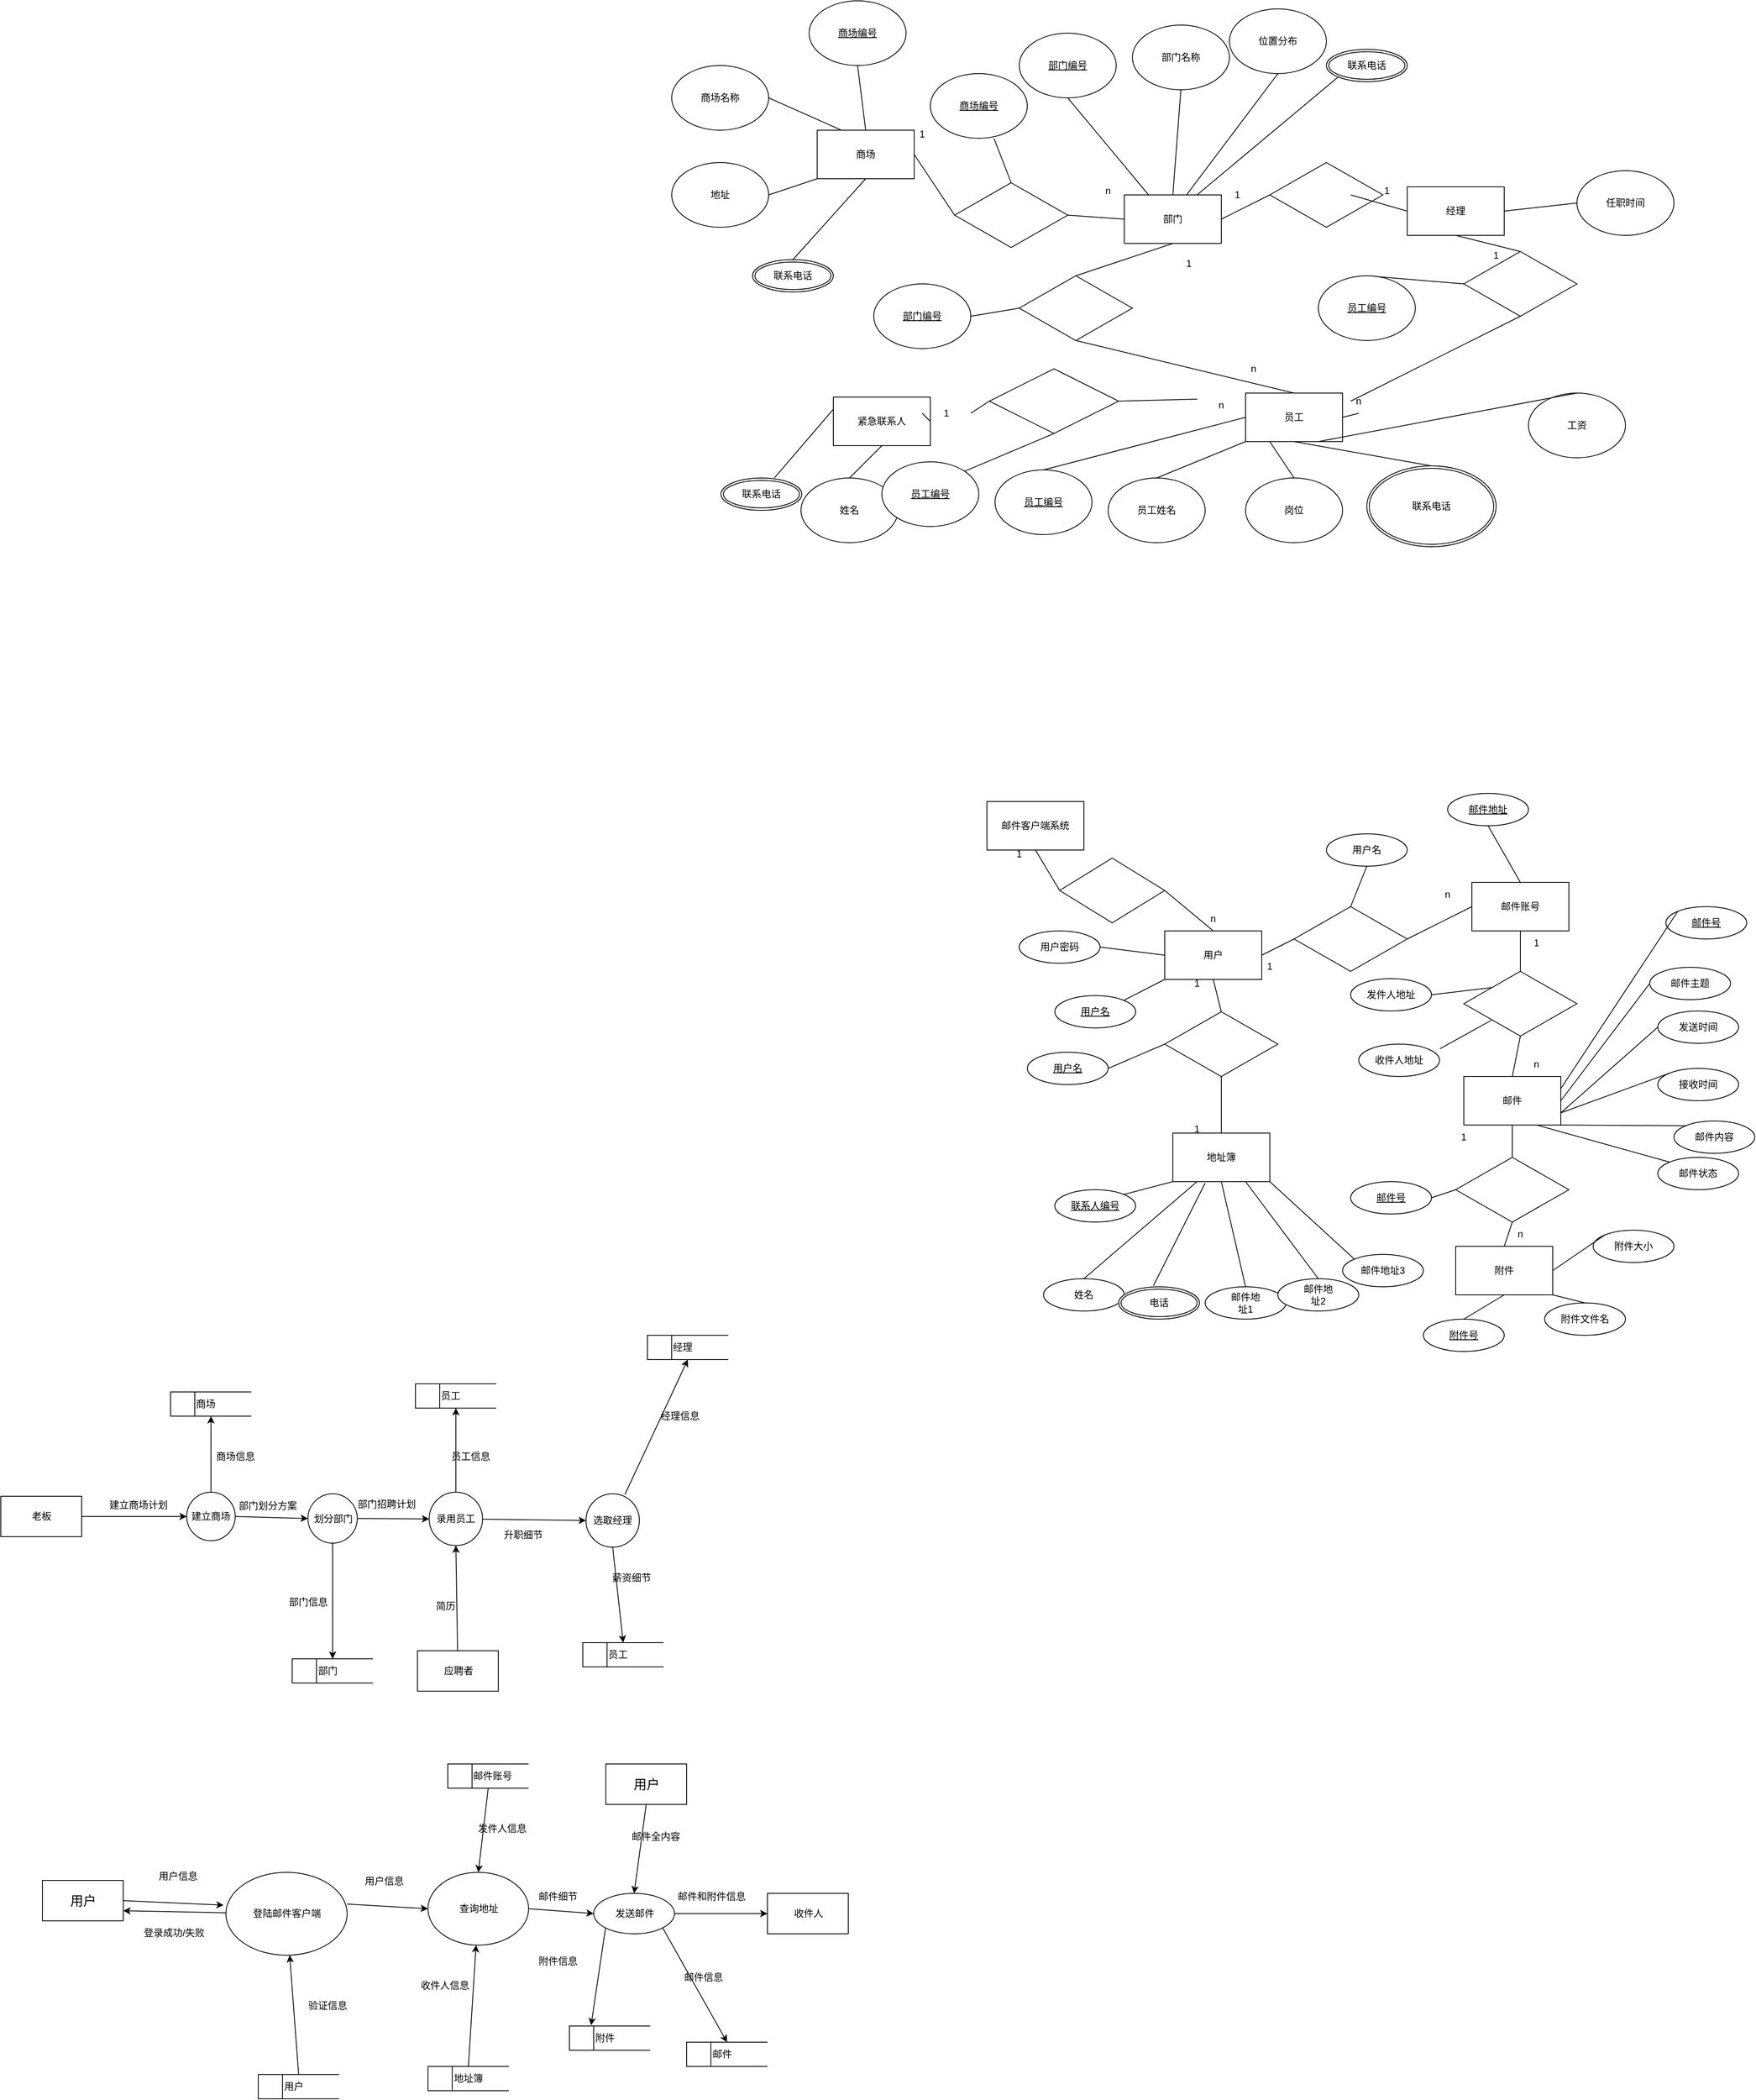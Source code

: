 <mxfile version="20.5.1" type="device"><diagram id="cDM1j2-fIQKjIW8COz1w" name="第 1 页"><mxGraphModel dx="3350" dy="1853" grid="1" gridSize="10" guides="1" tooltips="1" connect="1" arrows="1" fold="1" page="1" pageScale="1" pageWidth="827" pageHeight="1169" math="0" shadow="0"><root><mxCell id="0"/><mxCell id="1" parent="0"/><mxCell id="4OowuYikSYQSBZ93Ndqq-1" value="商场" style="rounded=0;whiteSpace=wrap;html=1;" parent="1" vertex="1"><mxGeometry x="120" y="70" width="120" height="60" as="geometry"/></mxCell><mxCell id="4OowuYikSYQSBZ93Ndqq-2" value="部门" style="rounded=0;whiteSpace=wrap;html=1;" parent="1" vertex="1"><mxGeometry x="500" y="150" width="120" height="60" as="geometry"/></mxCell><mxCell id="4OowuYikSYQSBZ93Ndqq-3" value="" style="rhombus;whiteSpace=wrap;html=1;" parent="1" vertex="1"><mxGeometry x="290" y="135" width="140" height="80" as="geometry"/></mxCell><mxCell id="4OowuYikSYQSBZ93Ndqq-5" value="" style="endArrow=none;html=1;rounded=0;exitX=1;exitY=0.5;exitDx=0;exitDy=0;entryX=0;entryY=0.5;entryDx=0;entryDy=0;" parent="1" source="4OowuYikSYQSBZ93Ndqq-1" target="4OowuYikSYQSBZ93Ndqq-3" edge="1"><mxGeometry width="50" height="50" relative="1" as="geometry"><mxPoint x="420" y="320" as="sourcePoint"/><mxPoint x="470" y="270" as="targetPoint"/></mxGeometry></mxCell><mxCell id="4OowuYikSYQSBZ93Ndqq-6" value="" style="endArrow=none;html=1;rounded=0;exitX=1;exitY=0.5;exitDx=0;exitDy=0;entryX=0;entryY=0.5;entryDx=0;entryDy=0;" parent="1" source="4OowuYikSYQSBZ93Ndqq-3" target="4OowuYikSYQSBZ93Ndqq-2" edge="1"><mxGeometry width="50" height="50" relative="1" as="geometry"><mxPoint x="414.0" y="80.0" as="sourcePoint"/><mxPoint x="454.0" y="80.0" as="targetPoint"/></mxGeometry></mxCell><mxCell id="4OowuYikSYQSBZ93Ndqq-7" value="员工" style="rounded=0;whiteSpace=wrap;html=1;" parent="1" vertex="1"><mxGeometry x="650" y="395" width="120" height="60" as="geometry"/></mxCell><mxCell id="4OowuYikSYQSBZ93Ndqq-8" value="经理" style="rounded=0;whiteSpace=wrap;html=1;" parent="1" vertex="1"><mxGeometry x="850" y="140" width="120" height="60" as="geometry"/></mxCell><mxCell id="4OowuYikSYQSBZ93Ndqq-9" value="" style="rhombus;whiteSpace=wrap;html=1;" parent="1" vertex="1"><mxGeometry x="680" y="110" width="140" height="80" as="geometry"/></mxCell><mxCell id="4OowuYikSYQSBZ93Ndqq-10" value="" style="rhombus;whiteSpace=wrap;html=1;" parent="1" vertex="1"><mxGeometry x="370" y="250" width="140" height="80" as="geometry"/></mxCell><mxCell id="4OowuYikSYQSBZ93Ndqq-14" value="" style="endArrow=none;html=1;rounded=0;exitX=1;exitY=0.5;exitDx=0;exitDy=0;entryX=0;entryY=0.5;entryDx=0;entryDy=0;" parent="1" source="4OowuYikSYQSBZ93Ndqq-2" target="4OowuYikSYQSBZ93Ndqq-9" edge="1"><mxGeometry width="50" height="50" relative="1" as="geometry"><mxPoint x="620" y="270" as="sourcePoint"/><mxPoint x="670" y="220" as="targetPoint"/></mxGeometry></mxCell><mxCell id="4OowuYikSYQSBZ93Ndqq-15" value="" style="endArrow=none;html=1;rounded=0;exitX=1;exitY=0.5;exitDx=0;exitDy=0;entryX=0;entryY=0.5;entryDx=0;entryDy=0;" parent="1" target="4OowuYikSYQSBZ93Ndqq-8" edge="1"><mxGeometry width="50" height="50" relative="1" as="geometry"><mxPoint x="780" y="150" as="sourcePoint"/><mxPoint x="800" y="210" as="targetPoint"/></mxGeometry></mxCell><mxCell id="4OowuYikSYQSBZ93Ndqq-16" value="" style="rhombus;whiteSpace=wrap;html=1;" parent="1" vertex="1"><mxGeometry x="920" y="220" width="140" height="80" as="geometry"/></mxCell><mxCell id="4OowuYikSYQSBZ93Ndqq-18" value="" style="endArrow=none;html=1;rounded=0;entryX=0.5;entryY=1;entryDx=0;entryDy=0;exitX=0.5;exitY=0;exitDx=0;exitDy=0;" parent="1" source="4OowuYikSYQSBZ93Ndqq-10" target="4OowuYikSYQSBZ93Ndqq-2" edge="1"><mxGeometry width="50" height="50" relative="1" as="geometry"><mxPoint x="330" y="410" as="sourcePoint"/><mxPoint x="380" y="360" as="targetPoint"/></mxGeometry></mxCell><mxCell id="4OowuYikSYQSBZ93Ndqq-19" value="" style="endArrow=none;html=1;rounded=0;exitX=0.5;exitY=1;exitDx=0;exitDy=0;entryX=0.5;entryY=0;entryDx=0;entryDy=0;" parent="1" source="4OowuYikSYQSBZ93Ndqq-10" target="4OowuYikSYQSBZ93Ndqq-7" edge="1"><mxGeometry width="50" height="50" relative="1" as="geometry"><mxPoint x="1120" y="180" as="sourcePoint"/><mxPoint x="1170" y="130" as="targetPoint"/></mxGeometry></mxCell><mxCell id="4OowuYikSYQSBZ93Ndqq-20" value="" style="endArrow=none;html=1;rounded=0;exitX=1;exitY=0.5;exitDx=0;exitDy=0;entryX=0.5;entryY=1;entryDx=0;entryDy=0;startArrow=none;" parent="1" target="4OowuYikSYQSBZ93Ndqq-16" edge="1"><mxGeometry width="50" height="50" relative="1" as="geometry"><mxPoint x="780" y="405" as="sourcePoint"/><mxPoint x="1130" y="130" as="targetPoint"/></mxGeometry></mxCell><mxCell id="4OowuYikSYQSBZ93Ndqq-21" value="" style="endArrow=none;html=1;rounded=0;exitX=0.5;exitY=0;exitDx=0;exitDy=0;entryX=0.5;entryY=1;entryDx=0;entryDy=0;" parent="1" source="4OowuYikSYQSBZ93Ndqq-16" target="4OowuYikSYQSBZ93Ndqq-8" edge="1"><mxGeometry width="50" height="50" relative="1" as="geometry"><mxPoint x="1050" y="310" as="sourcePoint"/><mxPoint x="1100" y="260" as="targetPoint"/></mxGeometry></mxCell><mxCell id="4OowuYikSYQSBZ93Ndqq-26" value="地址" style="ellipse;whiteSpace=wrap;html=1;" parent="1" vertex="1"><mxGeometry x="-60" y="110" width="120" height="80" as="geometry"/></mxCell><mxCell id="4OowuYikSYQSBZ93Ndqq-28" value="商场名称" style="ellipse;whiteSpace=wrap;html=1;" parent="1" vertex="1"><mxGeometry x="-60" y="-10" width="120" height="80" as="geometry"/></mxCell><mxCell id="4OowuYikSYQSBZ93Ndqq-30" value="部门编号" style="ellipse;whiteSpace=wrap;html=1;align=center;fontStyle=4;" parent="1" vertex="1"><mxGeometry x="370" y="-50" width="120" height="80" as="geometry"/></mxCell><mxCell id="4OowuYikSYQSBZ93Ndqq-31" value="部门名称" style="ellipse;whiteSpace=wrap;html=1;" parent="1" vertex="1"><mxGeometry x="510" y="-60" width="120" height="80" as="geometry"/></mxCell><mxCell id="4OowuYikSYQSBZ93Ndqq-33" value="位置分布" style="ellipse;whiteSpace=wrap;html=1;" parent="1" vertex="1"><mxGeometry x="630" y="-80" width="120" height="80" as="geometry"/></mxCell><mxCell id="4OowuYikSYQSBZ93Ndqq-34" value="" style="endArrow=none;html=1;rounded=0;exitX=0.5;exitY=1;exitDx=0;exitDy=0;entryX=0.5;entryY=0;entryDx=0;entryDy=0;" parent="1" source="IMJqrHZADe5hbqq-FqSW-43" target="4OowuYikSYQSBZ93Ndqq-1" edge="1"><mxGeometry width="50" height="50" relative="1" as="geometry"><mxPoint x="145.186" y="-75.79" as="sourcePoint"/><mxPoint x="1170" y="260" as="targetPoint"/></mxGeometry></mxCell><mxCell id="4OowuYikSYQSBZ93Ndqq-35" value="" style="endArrow=none;html=1;rounded=0;exitX=0.5;exitY=0;exitDx=0;exitDy=0;entryX=0.5;entryY=1;entryDx=0;entryDy=0;" parent="1" source="IMJqrHZADe5hbqq-FqSW-37" target="4OowuYikSYQSBZ93Ndqq-1" edge="1"><mxGeometry width="50" height="50" relative="1" as="geometry"><mxPoint x="122.426" y="221.716" as="sourcePoint"/><mxPoint x="190" y="180" as="targetPoint"/></mxGeometry></mxCell><mxCell id="4OowuYikSYQSBZ93Ndqq-36" value="" style="endArrow=none;html=1;rounded=0;entryX=0.25;entryY=0;entryDx=0;entryDy=0;exitX=1;exitY=0.5;exitDx=0;exitDy=0;" parent="1" source="4OowuYikSYQSBZ93Ndqq-28" target="4OowuYikSYQSBZ93Ndqq-1" edge="1"><mxGeometry width="50" height="50" relative="1" as="geometry"><mxPoint x="110" y="410" as="sourcePoint"/><mxPoint x="160" y="360" as="targetPoint"/></mxGeometry></mxCell><mxCell id="4OowuYikSYQSBZ93Ndqq-37" value="" style="endArrow=none;html=1;rounded=0;entryX=0;entryY=1;entryDx=0;entryDy=0;exitX=1;exitY=0.5;exitDx=0;exitDy=0;" parent="1" source="4OowuYikSYQSBZ93Ndqq-26" target="4OowuYikSYQSBZ93Ndqq-1" edge="1"><mxGeometry width="50" height="50" relative="1" as="geometry"><mxPoint x="1120" y="310" as="sourcePoint"/><mxPoint x="1170" y="260" as="targetPoint"/></mxGeometry></mxCell><mxCell id="4OowuYikSYQSBZ93Ndqq-44" value="n" style="text;html=1;strokeColor=none;fillColor=none;align=center;verticalAlign=middle;whiteSpace=wrap;rounded=0;" parent="1" vertex="1"><mxGeometry x="630" y="350" width="60" height="30" as="geometry"/></mxCell><mxCell id="4OowuYikSYQSBZ93Ndqq-45" value="n" style="text;html=1;strokeColor=none;fillColor=none;align=center;verticalAlign=middle;whiteSpace=wrap;rounded=0;" parent="1" vertex="1"><mxGeometry x="450" y="130" width="60" height="30" as="geometry"/></mxCell><mxCell id="4OowuYikSYQSBZ93Ndqq-48" value="1" style="text;html=1;strokeColor=none;fillColor=none;align=center;verticalAlign=middle;whiteSpace=wrap;rounded=0;" parent="1" vertex="1"><mxGeometry x="820" y="130" width="10" height="30" as="geometry"/></mxCell><mxCell id="4OowuYikSYQSBZ93Ndqq-49" value="1" style="text;html=1;strokeColor=none;fillColor=none;align=center;verticalAlign=middle;whiteSpace=wrap;rounded=0;" parent="1" vertex="1"><mxGeometry x="610" y="135" width="60" height="30" as="geometry"/></mxCell><mxCell id="4OowuYikSYQSBZ93Ndqq-50" value="1" style="text;html=1;strokeColor=none;fillColor=none;align=center;verticalAlign=middle;whiteSpace=wrap;rounded=0;" parent="1" vertex="1"><mxGeometry x="930" y="210" width="60" height="30" as="geometry"/></mxCell><mxCell id="4OowuYikSYQSBZ93Ndqq-51" value="1" style="text;html=1;strokeColor=none;fillColor=none;align=center;verticalAlign=middle;whiteSpace=wrap;rounded=0;" parent="1" vertex="1"><mxGeometry x="550" y="220" width="60" height="30" as="geometry"/></mxCell><mxCell id="4OowuYikSYQSBZ93Ndqq-52" value="1" style="text;html=1;strokeColor=none;fillColor=none;align=center;verticalAlign=middle;whiteSpace=wrap;rounded=0;" parent="1" vertex="1"><mxGeometry x="220" y="60" width="60" height="30" as="geometry"/></mxCell><mxCell id="4OowuYikSYQSBZ93Ndqq-56" value="邮件客户端系统" style="rounded=0;whiteSpace=wrap;html=1;" parent="1" vertex="1"><mxGeometry x="330" y="900" width="120" height="60" as="geometry"/></mxCell><mxCell id="4OowuYikSYQSBZ93Ndqq-57" value="用户" style="rounded=0;whiteSpace=wrap;html=1;" parent="1" vertex="1"><mxGeometry x="550" y="1060" width="120" height="60" as="geometry"/></mxCell><mxCell id="4OowuYikSYQSBZ93Ndqq-58" value="邮件账号" style="rounded=0;whiteSpace=wrap;html=1;" parent="1" vertex="1"><mxGeometry x="930" y="1000" width="120" height="60" as="geometry"/></mxCell><mxCell id="4OowuYikSYQSBZ93Ndqq-59" value="地址簿" style="rounded=0;whiteSpace=wrap;html=1;" parent="1" vertex="1"><mxGeometry x="560" y="1310" width="120" height="60" as="geometry"/></mxCell><mxCell id="4OowuYikSYQSBZ93Ndqq-60" value="邮件" style="rounded=0;whiteSpace=wrap;html=1;" parent="1" vertex="1"><mxGeometry x="920" y="1240" width="120" height="60" as="geometry"/></mxCell><mxCell id="4OowuYikSYQSBZ93Ndqq-61" value="附件" style="rounded=0;whiteSpace=wrap;html=1;" parent="1" vertex="1"><mxGeometry x="910" y="1450" width="120" height="60" as="geometry"/></mxCell><mxCell id="4OowuYikSYQSBZ93Ndqq-62" value="" style="rhombus;whiteSpace=wrap;html=1;" parent="1" vertex="1"><mxGeometry x="420" y="970" width="130" height="80" as="geometry"/></mxCell><mxCell id="4OowuYikSYQSBZ93Ndqq-64" value="" style="rhombus;whiteSpace=wrap;html=1;" parent="1" vertex="1"><mxGeometry x="550" y="1160" width="140" height="80" as="geometry"/></mxCell><mxCell id="4OowuYikSYQSBZ93Ndqq-65" value="" style="endArrow=none;html=1;rounded=0;entryX=0.5;entryY=1;entryDx=0;entryDy=0;exitX=0;exitY=0.5;exitDx=0;exitDy=0;" parent="1" source="4OowuYikSYQSBZ93Ndqq-62" target="4OowuYikSYQSBZ93Ndqq-56" edge="1"><mxGeometry width="50" height="50" relative="1" as="geometry"><mxPoint x="310" y="1290" as="sourcePoint"/><mxPoint x="360" y="1240" as="targetPoint"/></mxGeometry></mxCell><mxCell id="4OowuYikSYQSBZ93Ndqq-66" value="" style="endArrow=none;html=1;rounded=0;entryX=1;entryY=0.5;entryDx=0;entryDy=0;exitX=0.5;exitY=0;exitDx=0;exitDy=0;" parent="1" source="4OowuYikSYQSBZ93Ndqq-57" target="4OowuYikSYQSBZ93Ndqq-62" edge="1"><mxGeometry width="50" height="50" relative="1" as="geometry"><mxPoint x="330" y="1280" as="sourcePoint"/><mxPoint x="380" y="1230" as="targetPoint"/></mxGeometry></mxCell><mxCell id="4OowuYikSYQSBZ93Ndqq-67" value="" style="endArrow=none;html=1;rounded=0;entryX=0.5;entryY=1;entryDx=0;entryDy=0;exitX=0.5;exitY=0;exitDx=0;exitDy=0;" parent="1" source="4OowuYikSYQSBZ93Ndqq-64" target="4OowuYikSYQSBZ93Ndqq-57" edge="1"><mxGeometry width="50" height="50" relative="1" as="geometry"><mxPoint x="410" y="1370" as="sourcePoint"/><mxPoint x="460" y="1320" as="targetPoint"/></mxGeometry></mxCell><mxCell id="4OowuYikSYQSBZ93Ndqq-68" value="" style="endArrow=none;html=1;rounded=0;entryX=0.5;entryY=1;entryDx=0;entryDy=0;exitX=0.5;exitY=0;exitDx=0;exitDy=0;" parent="1" source="4OowuYikSYQSBZ93Ndqq-59" target="4OowuYikSYQSBZ93Ndqq-64" edge="1"><mxGeometry width="50" height="50" relative="1" as="geometry"><mxPoint x="550" y="1390" as="sourcePoint"/><mxPoint x="600" y="1340" as="targetPoint"/></mxGeometry></mxCell><mxCell id="4OowuYikSYQSBZ93Ndqq-69" value="" style="endArrow=none;html=1;rounded=0;exitX=1;exitY=0.5;exitDx=0;exitDy=0;entryX=0;entryY=0.5;entryDx=0;entryDy=0;" parent="1" source="4OowuYikSYQSBZ93Ndqq-57" target="4OowuYikSYQSBZ93Ndqq-70" edge="1"><mxGeometry width="50" height="50" relative="1" as="geometry"><mxPoint x="730" y="1130" as="sourcePoint"/><mxPoint x="770" y="1080" as="targetPoint"/></mxGeometry></mxCell><mxCell id="4OowuYikSYQSBZ93Ndqq-70" value="" style="rhombus;whiteSpace=wrap;html=1;" parent="1" vertex="1"><mxGeometry x="710" y="1030" width="140" height="80" as="geometry"/></mxCell><mxCell id="4OowuYikSYQSBZ93Ndqq-71" value="" style="rhombus;whiteSpace=wrap;html=1;" parent="1" vertex="1"><mxGeometry x="920" y="1110" width="140" height="80" as="geometry"/></mxCell><mxCell id="4OowuYikSYQSBZ93Ndqq-72" value="" style="rhombus;whiteSpace=wrap;html=1;" parent="1" vertex="1"><mxGeometry x="910" y="1340" width="140" height="80" as="geometry"/></mxCell><mxCell id="4OowuYikSYQSBZ93Ndqq-73" style="edgeStyle=orthogonalEdgeStyle;rounded=0;orthogonalLoop=1;jettySize=auto;html=1;exitX=0.5;exitY=1;exitDx=0;exitDy=0;" parent="1" source="4OowuYikSYQSBZ93Ndqq-61" target="4OowuYikSYQSBZ93Ndqq-61" edge="1"><mxGeometry relative="1" as="geometry"/></mxCell><mxCell id="4OowuYikSYQSBZ93Ndqq-74" value="" style="endArrow=none;html=1;rounded=0;exitX=1;exitY=0.5;exitDx=0;exitDy=0;entryX=0;entryY=0.5;entryDx=0;entryDy=0;" parent="1" source="4OowuYikSYQSBZ93Ndqq-70" target="4OowuYikSYQSBZ93Ndqq-58" edge="1"><mxGeometry width="50" height="50" relative="1" as="geometry"><mxPoint x="840" y="1000" as="sourcePoint"/><mxPoint x="890" y="950" as="targetPoint"/></mxGeometry></mxCell><mxCell id="4OowuYikSYQSBZ93Ndqq-75" value="" style="endArrow=none;html=1;rounded=0;entryX=0.5;entryY=1;entryDx=0;entryDy=0;exitX=0.5;exitY=0;exitDx=0;exitDy=0;" parent="1" source="4OowuYikSYQSBZ93Ndqq-71" target="4OowuYikSYQSBZ93Ndqq-58" edge="1"><mxGeometry width="50" height="50" relative="1" as="geometry"><mxPoint x="760" y="1380" as="sourcePoint"/><mxPoint x="810" y="1330" as="targetPoint"/></mxGeometry></mxCell><mxCell id="4OowuYikSYQSBZ93Ndqq-76" value="" style="endArrow=none;html=1;rounded=0;entryX=0.5;entryY=1;entryDx=0;entryDy=0;exitX=0.5;exitY=0;exitDx=0;exitDy=0;" parent="1" source="4OowuYikSYQSBZ93Ndqq-60" target="4OowuYikSYQSBZ93Ndqq-71" edge="1"><mxGeometry width="50" height="50" relative="1" as="geometry"><mxPoint x="690" y="1450" as="sourcePoint"/><mxPoint x="740" y="1400" as="targetPoint"/></mxGeometry></mxCell><mxCell id="4OowuYikSYQSBZ93Ndqq-77" value="" style="endArrow=none;html=1;rounded=0;entryX=0.5;entryY=1;entryDx=0;entryDy=0;exitX=0.5;exitY=0;exitDx=0;exitDy=0;" parent="1" source="4OowuYikSYQSBZ93Ndqq-72" target="4OowuYikSYQSBZ93Ndqq-60" edge="1"><mxGeometry width="50" height="50" relative="1" as="geometry"><mxPoint x="670" y="1520" as="sourcePoint"/><mxPoint x="720" y="1470" as="targetPoint"/></mxGeometry></mxCell><mxCell id="4OowuYikSYQSBZ93Ndqq-78" value="" style="endArrow=none;html=1;rounded=0;entryX=0.5;entryY=1;entryDx=0;entryDy=0;exitX=0.5;exitY=0;exitDx=0;exitDy=0;" parent="1" source="4OowuYikSYQSBZ93Ndqq-61" target="4OowuYikSYQSBZ93Ndqq-72" edge="1"><mxGeometry width="50" height="50" relative="1" as="geometry"><mxPoint x="660" y="1570" as="sourcePoint"/><mxPoint x="710" y="1520" as="targetPoint"/></mxGeometry></mxCell><mxCell id="4OowuYikSYQSBZ93Ndqq-79" value="1&lt;span style=&quot;color: rgba(0, 0, 0, 0); font-family: monospace; font-size: 0px; text-align: start;&quot;&gt;%3CmxGraphModel%3E%3Croot%3E%3CmxCell%20id%3D%220%22%2F%3E%3CmxCell%20id%3D%221%22%20parent%3D%220%22%2F%3E%3CmxCell%20id%3D%222%22%20value%3D%22%22%20style%3D%22rhombus%3BwhiteSpace%3Dwrap%3Bhtml%3D1%3B%22%20vertex%3D%221%22%20parent%3D%221%22%3E%3CmxGeometry%20x%3D%22550%22%20y%3D%221160%22%20width%3D%22140%22%20height%3D%2280%22%20as%3D%22geometry%22%2F%3E%3C%2FmxCell%3E%3C%2Froot%3E%3C%2FmxGraphModel%3E&lt;/span&gt;" style="text;html=1;strokeColor=none;fillColor=none;align=center;verticalAlign=middle;whiteSpace=wrap;rounded=0;" parent="1" vertex="1"><mxGeometry x="890" y="1300" width="60" height="30" as="geometry"/></mxCell><mxCell id="4OowuYikSYQSBZ93Ndqq-80" value="1&lt;span style=&quot;color: rgba(0, 0, 0, 0); font-family: monospace; font-size: 0px; text-align: start;&quot;&gt;%3CmxGraphModel%3E%3Croot%3E%3CmxCell%20id%3D%220%22%2F%3E%3CmxCell%20id%3D%221%22%20parent%3D%220%22%2F%3E%3CmxCell%20id%3D%222%22%20value%3D%22%22%20style%3D%22rhombus%3BwhiteSpace%3Dwrap%3Bhtml%3D1%3B%22%20vertex%3D%221%22%20parent%3D%221%22%3E%3CmxGeometry%20x%3D%22550%22%20y%3D%221160%22%20width%3D%22140%22%20height%3D%2280%22%20as%3D%22geometry%22%2F%3E%3C%2FmxCell%3E%3C%2Froot%3E%3C%2FmxGraphModel%3E&lt;/span&gt;" style="text;html=1;strokeColor=none;fillColor=none;align=center;verticalAlign=middle;whiteSpace=wrap;rounded=0;" parent="1" vertex="1"><mxGeometry x="980" y="1060" width="60" height="30" as="geometry"/></mxCell><mxCell id="4OowuYikSYQSBZ93Ndqq-81" value="1&lt;span style=&quot;color: rgba(0, 0, 0, 0); font-family: monospace; font-size: 0px; text-align: start;&quot;&gt;%3CmxGraphModel%3E%3Croot%3E%3CmxCell%20id%3D%220%22%2F%3E%3CmxCell%20id%3D%221%22%20parent%3D%220%22%2F%3E%3CmxCell%20id%3D%222%22%20value%3D%22%22%20style%3D%22rhombus%3BwhiteSpace%3Dwrap%3Bhtml%3D1%3B%22%20vertex%3D%221%22%20parent%3D%221%22%3E%3CmxGeometry%20x%3D%22550%22%20y%3D%221160%22%20width%3D%22140%22%20height%3D%2280%22%20as%3D%22geometry%22%2F%3E%3C%2FmxCell%3E%3C%2Froot%3E%3C%2FmxGraphModel%3E&lt;/span&gt;" style="text;html=1;strokeColor=none;fillColor=none;align=center;verticalAlign=middle;whiteSpace=wrap;rounded=0;" parent="1" vertex="1"><mxGeometry x="650" y="1089" width="60" height="30" as="geometry"/></mxCell><mxCell id="4OowuYikSYQSBZ93Ndqq-82" value="1&lt;span style=&quot;color: rgba(0, 0, 0, 0); font-family: monospace; font-size: 0px; text-align: start;&quot;&gt;%3CmxGraphModel%3E%3Croot%3E%3CmxCell%20id%3D%220%22%2F%3E%3CmxCell%20id%3D%221%22%20parent%3D%220%22%2F%3E%3CmxCell%20id%3D%222%22%20value%3D%22%22%20style%3D%22rhombus%3BwhiteSpace%3Dwrap%3Bhtml%3D1%3B%22%20vertex%3D%221%22%20parent%3D%221%22%3E%3CmxGeometry%20x%3D%22550%22%20y%3D%221160%22%20width%3D%22140%22%20height%3D%2280%22%20as%3D%22geometry%22%2F%3E%3C%2FmxCell%3E%3C%2Froot%3E%3C%2FmxGraphModel%3E&lt;/span&gt;" style="text;html=1;strokeColor=none;fillColor=none;align=center;verticalAlign=middle;whiteSpace=wrap;rounded=0;" parent="1" vertex="1"><mxGeometry x="560" y="1290" width="60" height="30" as="geometry"/></mxCell><mxCell id="4OowuYikSYQSBZ93Ndqq-83" value="1&lt;span style=&quot;color: rgba(0, 0, 0, 0); font-family: monospace; font-size: 0px; text-align: start;&quot;&gt;%3CmxGraphModel%3E%3Croot%3E%3CmxCell%20id%3D%220%22%2F%3E%3CmxCell%20id%3D%221%22%20parent%3D%220%22%2F%3E%3CmxCell%20id%3D%222%22%20value%3D%22%22%20style%3D%22rhombus%3BwhiteSpace%3Dwrap%3Bhtml%3D1%3B%22%20vertex%3D%221%22%20parent%3D%221%22%3E%3CmxGeometry%20x%3D%22550%22%20y%3D%221160%22%20width%3D%22140%22%20height%3D%2280%22%20as%3D%22geometry%22%2F%3E%3C%2FmxCell%3E%3C%2Froot%3E%3C%2FmxGraphModel%3E&lt;/span&gt;" style="text;html=1;strokeColor=none;fillColor=none;align=center;verticalAlign=middle;whiteSpace=wrap;rounded=0;" parent="1" vertex="1"><mxGeometry x="560" y="1110" width="60" height="30" as="geometry"/></mxCell><mxCell id="4OowuYikSYQSBZ93Ndqq-84" value="1&lt;span style=&quot;color: rgba(0, 0, 0, 0); font-family: monospace; font-size: 0px; text-align: start;&quot;&gt;%3CmxGraphModel%3E%3Croot%3E%3CmxCell%20id%3D%220%22%2F%3E%3CmxCell%20id%3D%221%22%20parent%3D%220%22%2F%3E%3CmxCell%20id%3D%222%22%20value%3D%22%22%20style%3D%22rhombus%3BwhiteSpace%3Dwrap%3Bhtml%3D1%3B%22%20vertex%3D%221%22%20parent%3D%221%22%3E%3CmxGeometry%20x%3D%22550%22%20y%3D%221160%22%20width%3D%22140%22%20height%3D%2280%22%20as%3D%22geometry%22%2F%3E%3C%2FmxCell%3E%3C%2Froot%3E%3C%2FmxGraphModel%3E&lt;/span&gt;" style="text;html=1;strokeColor=none;fillColor=none;align=center;verticalAlign=middle;whiteSpace=wrap;rounded=0;" parent="1" vertex="1"><mxGeometry x="340" y="950" width="60" height="30" as="geometry"/></mxCell><mxCell id="4OowuYikSYQSBZ93Ndqq-87" value="n" style="text;html=1;strokeColor=none;fillColor=none;align=center;verticalAlign=middle;whiteSpace=wrap;rounded=0;" parent="1" vertex="1"><mxGeometry x="960" y="1420" width="60" height="30" as="geometry"/></mxCell><mxCell id="4OowuYikSYQSBZ93Ndqq-88" value="n" style="text;html=1;strokeColor=none;fillColor=none;align=center;verticalAlign=middle;whiteSpace=wrap;rounded=0;" parent="1" vertex="1"><mxGeometry x="980" y="1210" width="60" height="30" as="geometry"/></mxCell><mxCell id="4OowuYikSYQSBZ93Ndqq-89" value="n" style="text;html=1;strokeColor=none;fillColor=none;align=center;verticalAlign=middle;whiteSpace=wrap;rounded=0;" parent="1" vertex="1"><mxGeometry x="870" y="1000" width="60" height="30" as="geometry"/></mxCell><mxCell id="4OowuYikSYQSBZ93Ndqq-90" value="n" style="text;html=1;strokeColor=none;fillColor=none;align=center;verticalAlign=middle;whiteSpace=wrap;rounded=0;" parent="1" vertex="1"><mxGeometry x="580" y="1030" width="60" height="30" as="geometry"/></mxCell><mxCell id="4OowuYikSYQSBZ93Ndqq-91" value="" style="endArrow=none;html=1;rounded=0;entryX=0.5;entryY=1;entryDx=0;entryDy=0;exitX=0.25;exitY=0;exitDx=0;exitDy=0;" parent="1" source="4OowuYikSYQSBZ93Ndqq-2" target="4OowuYikSYQSBZ93Ndqq-30" edge="1"><mxGeometry width="50" height="50" relative="1" as="geometry"><mxPoint x="470" y="100" as="sourcePoint"/><mxPoint x="520" y="50" as="targetPoint"/></mxGeometry></mxCell><mxCell id="4OowuYikSYQSBZ93Ndqq-92" value="" style="endArrow=none;html=1;rounded=0;entryX=0.5;entryY=1;entryDx=0;entryDy=0;exitX=0.5;exitY=0;exitDx=0;exitDy=0;" parent="1" source="4OowuYikSYQSBZ93Ndqq-2" target="4OowuYikSYQSBZ93Ndqq-31" edge="1"><mxGeometry width="50" height="50" relative="1" as="geometry"><mxPoint x="550" y="100" as="sourcePoint"/><mxPoint x="600" y="50" as="targetPoint"/></mxGeometry></mxCell><mxCell id="4OowuYikSYQSBZ93Ndqq-93" value="" style="endArrow=none;html=1;rounded=0;exitX=0.645;exitY=-0.01;exitDx=0;exitDy=0;exitPerimeter=0;entryX=0.5;entryY=1;entryDx=0;entryDy=0;" parent="1" source="4OowuYikSYQSBZ93Ndqq-2" target="4OowuYikSYQSBZ93Ndqq-33" edge="1"><mxGeometry width="50" height="50" relative="1" as="geometry"><mxPoint x="600" y="110" as="sourcePoint"/><mxPoint x="650" y="60" as="targetPoint"/></mxGeometry></mxCell><mxCell id="4OowuYikSYQSBZ93Ndqq-94" value="" style="endArrow=none;html=1;rounded=0;exitX=0.75;exitY=0;exitDx=0;exitDy=0;entryX=0;entryY=1;entryDx=0;entryDy=0;" parent="1" source="4OowuYikSYQSBZ93Ndqq-2" target="IMJqrHZADe5hbqq-FqSW-38" edge="1"><mxGeometry width="50" height="50" relative="1" as="geometry"><mxPoint x="690" y="110" as="sourcePoint"/><mxPoint x="740" y="40" as="targetPoint"/></mxGeometry></mxCell><mxCell id="4OowuYikSYQSBZ93Ndqq-96" value="任职时间" style="ellipse;whiteSpace=wrap;html=1;" parent="1" vertex="1"><mxGeometry x="1060" y="120" width="120" height="80" as="geometry"/></mxCell><mxCell id="4OowuYikSYQSBZ93Ndqq-97" value="岗位" style="ellipse;whiteSpace=wrap;html=1;" parent="1" vertex="1"><mxGeometry x="650" y="500" width="120" height="80" as="geometry"/></mxCell><mxCell id="4OowuYikSYQSBZ93Ndqq-98" value="工资" style="ellipse;whiteSpace=wrap;html=1;" parent="1" vertex="1"><mxGeometry x="1000" y="395" width="120" height="80" as="geometry"/></mxCell><mxCell id="4OowuYikSYQSBZ93Ndqq-99" value="" style="endArrow=none;html=1;rounded=0;exitX=0;exitY=0.5;exitDx=0;exitDy=0;entryX=0.5;entryY=0;entryDx=0;entryDy=0;" parent="1" source="4OowuYikSYQSBZ93Ndqq-16" target="IMJqrHZADe5hbqq-FqSW-47" edge="1"><mxGeometry width="50" height="50" relative="1" as="geometry"><mxPoint x="910" y="120" as="sourcePoint"/><mxPoint x="1060" y="70.0" as="targetPoint"/></mxGeometry></mxCell><mxCell id="4OowuYikSYQSBZ93Ndqq-100" value="" style="endArrow=none;html=1;rounded=0;exitX=1;exitY=0.5;exitDx=0;exitDy=0;entryX=0;entryY=0.5;entryDx=0;entryDy=0;" parent="1" source="4OowuYikSYQSBZ93Ndqq-8" target="4OowuYikSYQSBZ93Ndqq-96" edge="1"><mxGeometry width="50" height="50" relative="1" as="geometry"><mxPoint x="1060" y="260" as="sourcePoint"/><mxPoint x="1110" y="210" as="targetPoint"/></mxGeometry></mxCell><mxCell id="4OowuYikSYQSBZ93Ndqq-102" value="员工姓名" style="ellipse;whiteSpace=wrap;html=1;" parent="1" vertex="1"><mxGeometry x="480" y="500" width="120" height="80" as="geometry"/></mxCell><mxCell id="4OowuYikSYQSBZ93Ndqq-103" value="员工编号" style="ellipse;whiteSpace=wrap;html=1;align=center;fontStyle=4;" parent="1" vertex="1"><mxGeometry x="340" y="490" width="120" height="80" as="geometry"/></mxCell><mxCell id="4OowuYikSYQSBZ93Ndqq-104" value="部门编号" style="ellipse;whiteSpace=wrap;html=1;align=center;fontStyle=4;" parent="1" vertex="1"><mxGeometry x="190" y="260" width="120" height="80" as="geometry"/></mxCell><mxCell id="4OowuYikSYQSBZ93Ndqq-105" value="" style="endArrow=none;html=1;rounded=0;exitX=0.5;exitY=0;exitDx=0;exitDy=0;entryX=0;entryY=0.5;entryDx=0;entryDy=0;" parent="1" source="4OowuYikSYQSBZ93Ndqq-103" target="4OowuYikSYQSBZ93Ndqq-7" edge="1"><mxGeometry width="50" height="50" relative="1" as="geometry"><mxPoint x="420" y="490" as="sourcePoint"/><mxPoint x="470" y="440" as="targetPoint"/></mxGeometry></mxCell><mxCell id="4OowuYikSYQSBZ93Ndqq-106" value="" style="endArrow=none;html=1;rounded=0;exitX=0.5;exitY=0;exitDx=0;exitDy=0;entryX=0;entryY=1;entryDx=0;entryDy=0;" parent="1" source="4OowuYikSYQSBZ93Ndqq-102" target="4OowuYikSYQSBZ93Ndqq-7" edge="1"><mxGeometry width="50" height="50" relative="1" as="geometry"><mxPoint x="580" y="510" as="sourcePoint"/><mxPoint x="630" y="460" as="targetPoint"/></mxGeometry></mxCell><mxCell id="4OowuYikSYQSBZ93Ndqq-107" value="" style="endArrow=none;html=1;rounded=0;entryX=0.25;entryY=1;entryDx=0;entryDy=0;exitX=0.5;exitY=0;exitDx=0;exitDy=0;" parent="1" source="4OowuYikSYQSBZ93Ndqq-97" target="4OowuYikSYQSBZ93Ndqq-7" edge="1"><mxGeometry width="50" height="50" relative="1" as="geometry"><mxPoint x="490" y="690" as="sourcePoint"/><mxPoint x="540" y="640" as="targetPoint"/></mxGeometry></mxCell><mxCell id="4OowuYikSYQSBZ93Ndqq-108" value="" style="endArrow=none;html=1;rounded=0;entryX=0.5;entryY=1;entryDx=0;entryDy=0;exitX=0;exitY=0.5;exitDx=0;exitDy=0;" parent="1" source="IMJqrHZADe5hbqq-FqSW-40" target="4OowuYikSYQSBZ93Ndqq-7" edge="1"><mxGeometry width="50" height="50" relative="1" as="geometry"><mxPoint x="840" y="510" as="sourcePoint"/><mxPoint x="780" y="650" as="targetPoint"/></mxGeometry></mxCell><mxCell id="4OowuYikSYQSBZ93Ndqq-109" value="" style="endArrow=none;html=1;rounded=0;entryX=0.75;entryY=1;entryDx=0;entryDy=0;exitX=0.5;exitY=0;exitDx=0;exitDy=0;" parent="1" source="4OowuYikSYQSBZ93Ndqq-98" target="4OowuYikSYQSBZ93Ndqq-7" edge="1"><mxGeometry width="50" height="50" relative="1" as="geometry"><mxPoint x="700" y="690" as="sourcePoint"/><mxPoint x="750" y="640" as="targetPoint"/></mxGeometry></mxCell><mxCell id="4OowuYikSYQSBZ93Ndqq-110" value="" style="endArrow=none;html=1;rounded=0;exitX=0;exitY=0.5;exitDx=0;exitDy=0;entryX=1;entryY=0.5;entryDx=0;entryDy=0;" parent="1" source="4OowuYikSYQSBZ93Ndqq-10" target="4OowuYikSYQSBZ93Ndqq-104" edge="1"><mxGeometry width="50" height="50" relative="1" as="geometry"><mxPoint x="920" y="480" as="sourcePoint"/><mxPoint x="970" y="430" as="targetPoint"/></mxGeometry></mxCell><mxCell id="4OowuYikSYQSBZ93Ndqq-43" value="n" style="text;html=1;strokeColor=none;fillColor=none;align=center;verticalAlign=middle;whiteSpace=wrap;rounded=0;" parent="1" vertex="1"><mxGeometry x="760" y="390" width="60" height="30" as="geometry"/></mxCell><mxCell id="4OowuYikSYQSBZ93Ndqq-111" value="" style="endArrow=none;html=1;rounded=0;exitX=1;exitY=0.5;exitDx=0;exitDy=0;entryX=0.5;entryY=1;entryDx=0;entryDy=0;" parent="1" source="4OowuYikSYQSBZ93Ndqq-7" target="4OowuYikSYQSBZ93Ndqq-43" edge="1"><mxGeometry width="50" height="50" relative="1" as="geometry"><mxPoint x="770" y="425" as="sourcePoint"/><mxPoint x="1060" y="300" as="targetPoint"/></mxGeometry></mxCell><mxCell id="4OowuYikSYQSBZ93Ndqq-112" value="紧急联系人" style="rounded=0;whiteSpace=wrap;html=1;" parent="1" vertex="1"><mxGeometry x="140" y="400" width="120" height="60" as="geometry"/></mxCell><mxCell id="4OowuYikSYQSBZ93Ndqq-113" value="" style="rhombus;whiteSpace=wrap;html=1;" parent="1" vertex="1"><mxGeometry x="333" y="365" width="160" height="80" as="geometry"/></mxCell><mxCell id="4OowuYikSYQSBZ93Ndqq-114" value="" style="endArrow=none;html=1;rounded=0;exitX=1;exitY=0.5;exitDx=0;exitDy=0;entryX=0;entryY=0.25;entryDx=0;entryDy=0;startArrow=none;" parent="1" source="4OowuYikSYQSBZ93Ndqq-116" target="4OowuYikSYQSBZ93Ndqq-7" edge="1"><mxGeometry width="50" height="50" relative="1" as="geometry"><mxPoint x="340" y="450" as="sourcePoint"/><mxPoint x="390" y="400" as="targetPoint"/></mxGeometry></mxCell><mxCell id="4OowuYikSYQSBZ93Ndqq-115" value="" style="endArrow=none;html=1;rounded=0;entryX=0;entryY=0.5;entryDx=0;entryDy=0;exitX=1;exitY=0.5;exitDx=0;exitDy=0;startArrow=none;" parent="1" source="4OowuYikSYQSBZ93Ndqq-117" target="4OowuYikSYQSBZ93Ndqq-113" edge="1"><mxGeometry width="50" height="50" relative="1" as="geometry"><mxPoint x="80" y="570" as="sourcePoint"/><mxPoint x="130" y="520" as="targetPoint"/></mxGeometry></mxCell><mxCell id="4OowuYikSYQSBZ93Ndqq-116" value="n" style="text;html=1;strokeColor=none;fillColor=none;align=center;verticalAlign=middle;whiteSpace=wrap;rounded=0;" parent="1" vertex="1"><mxGeometry x="590" y="395" width="60" height="30" as="geometry"/></mxCell><mxCell id="4OowuYikSYQSBZ93Ndqq-119" value="" style="endArrow=none;html=1;rounded=0;exitX=1;exitY=0.5;exitDx=0;exitDy=0;entryX=0;entryY=0.25;entryDx=0;entryDy=0;" parent="1" source="4OowuYikSYQSBZ93Ndqq-113" target="4OowuYikSYQSBZ93Ndqq-116" edge="1"><mxGeometry width="50" height="50" relative="1" as="geometry"><mxPoint x="320" y="420" as="sourcePoint"/><mxPoint x="650" y="410" as="targetPoint"/></mxGeometry></mxCell><mxCell id="4OowuYikSYQSBZ93Ndqq-117" value="1" style="text;html=1;strokeColor=none;fillColor=none;align=center;verticalAlign=middle;whiteSpace=wrap;rounded=0;" parent="1" vertex="1"><mxGeometry x="250" y="405" width="60" height="30" as="geometry"/></mxCell><mxCell id="4OowuYikSYQSBZ93Ndqq-123" value="" style="endArrow=none;html=1;rounded=0;entryX=0;entryY=0.5;entryDx=0;entryDy=0;exitX=1;exitY=0.5;exitDx=0;exitDy=0;" parent="1" source="4OowuYikSYQSBZ93Ndqq-112" target="4OowuYikSYQSBZ93Ndqq-117" edge="1"><mxGeometry width="50" height="50" relative="1" as="geometry"><mxPoint x="270" y="430" as="sourcePoint"/><mxPoint x="370" y="430" as="targetPoint"/></mxGeometry></mxCell><mxCell id="4OowuYikSYQSBZ93Ndqq-126" value="姓名" style="ellipse;whiteSpace=wrap;html=1;" parent="1" vertex="1"><mxGeometry x="100" y="500" width="120" height="80" as="geometry"/></mxCell><mxCell id="4OowuYikSYQSBZ93Ndqq-127" value="" style="endArrow=none;html=1;rounded=0;exitX=1;exitY=0;exitDx=0;exitDy=0;entryX=0.5;entryY=1;entryDx=0;entryDy=0;" parent="1" source="IMJqrHZADe5hbqq-FqSW-46" target="4OowuYikSYQSBZ93Ndqq-113" edge="1"><mxGeometry width="50" height="50" relative="1" as="geometry"><mxPoint x="250" y="350" as="sourcePoint"/><mxPoint x="180.0" y="320" as="targetPoint"/></mxGeometry></mxCell><mxCell id="4OowuYikSYQSBZ93Ndqq-128" value="" style="endArrow=none;html=1;rounded=0;entryX=0;entryY=0.25;entryDx=0;entryDy=0;exitX=0.663;exitY=-0.008;exitDx=0;exitDy=0;exitPerimeter=0;" parent="1" source="IMJqrHZADe5hbqq-FqSW-36" target="4OowuYikSYQSBZ93Ndqq-112" edge="1"><mxGeometry width="50" height="50" relative="1" as="geometry"><mxPoint x="110.0" y="470" as="sourcePoint"/><mxPoint x="160" y="530" as="targetPoint"/></mxGeometry></mxCell><mxCell id="4OowuYikSYQSBZ93Ndqq-129" value="" style="endArrow=none;html=1;rounded=0;entryX=0.5;entryY=1;entryDx=0;entryDy=0;exitX=0.5;exitY=0;exitDx=0;exitDy=0;" parent="1" source="4OowuYikSYQSBZ93Ndqq-126" target="4OowuYikSYQSBZ93Ndqq-112" edge="1"><mxGeometry width="50" height="50" relative="1" as="geometry"><mxPoint x="160" y="550" as="sourcePoint"/><mxPoint x="210" y="500" as="targetPoint"/></mxGeometry></mxCell><mxCell id="3mNrylpujU1xyJ6fMJCh-1" value="建立商场" style="ellipse;whiteSpace=wrap;html=1;aspect=fixed;" parent="1" vertex="1"><mxGeometry x="-660" y="1754" width="60" height="60" as="geometry"/></mxCell><mxCell id="3mNrylpujU1xyJ6fMJCh-2" value="录用员工" style="ellipse;whiteSpace=wrap;html=1;aspect=fixed;" parent="1" vertex="1"><mxGeometry x="-360" y="1754" width="66" height="66" as="geometry"/></mxCell><mxCell id="3mNrylpujU1xyJ6fMJCh-3" value="选取经理" style="ellipse;whiteSpace=wrap;html=1;aspect=fixed;" parent="1" vertex="1"><mxGeometry x="-166" y="1756" width="66" height="66" as="geometry"/></mxCell><mxCell id="3mNrylpujU1xyJ6fMJCh-7" value="" style="endArrow=classic;html=1;rounded=0;entryX=0;entryY=0.5;entryDx=0;entryDy=0;exitX=1;exitY=0.5;exitDx=0;exitDy=0;" parent="1" source="IMJqrHZADe5hbqq-FqSW-30" target="3mNrylpujU1xyJ6fMJCh-1" edge="1"><mxGeometry width="50" height="50" relative="1" as="geometry"><mxPoint x="-740" y="1784" as="sourcePoint"/><mxPoint x="-670" y="1760" as="targetPoint"/></mxGeometry></mxCell><mxCell id="IMJqrHZADe5hbqq-FqSW-2" value="&lt;span style=&quot;white-space: pre;&quot;&gt;&#9;&lt;/span&gt;商场" style="html=1;dashed=0;whitespace=wrap;shape=mxgraph.dfd.dataStoreID;align=left;spacingLeft=3;points=[[0,0],[0.5,0],[1,0],[0,0.5],[1,0.5],[0,1],[0.5,1],[1,1]];" parent="1" vertex="1"><mxGeometry x="-680" y="1630" width="100" height="30" as="geometry"/></mxCell><mxCell id="IMJqrHZADe5hbqq-FqSW-3" value="" style="endArrow=classic;html=1;rounded=0;entryX=0.5;entryY=1;entryDx=0;entryDy=0;exitX=0.5;exitY=0;exitDx=0;exitDy=0;" parent="1" source="3mNrylpujU1xyJ6fMJCh-1" target="IMJqrHZADe5hbqq-FqSW-2" edge="1"><mxGeometry width="50" height="50" relative="1" as="geometry"><mxPoint x="-570" y="1930" as="sourcePoint"/><mxPoint x="-520" y="1880" as="targetPoint"/></mxGeometry></mxCell><mxCell id="IMJqrHZADe5hbqq-FqSW-4" value="商场信息" style="text;html=1;align=center;verticalAlign=middle;resizable=0;points=[];autosize=1;strokeColor=none;fillColor=none;" parent="1" vertex="1"><mxGeometry x="-635" y="1695" width="70" height="30" as="geometry"/></mxCell><mxCell id="IMJqrHZADe5hbqq-FqSW-5" value="划分部门" style="shape=ellipse;html=1;dashed=0;whitespace=wrap;aspect=fixed;perimeter=ellipsePerimeter;" parent="1" vertex="1"><mxGeometry x="-510" y="1756" width="61" height="61" as="geometry"/></mxCell><mxCell id="IMJqrHZADe5hbqq-FqSW-6" value="&lt;span style=&quot;white-space: pre;&quot;&gt;&#9;&lt;/span&gt;部门" style="html=1;dashed=0;whitespace=wrap;shape=mxgraph.dfd.dataStoreID;align=left;spacingLeft=3;points=[[0,0],[0.5,0],[1,0],[0,0.5],[1,0.5],[0,1],[0.5,1],[1,1]];" parent="1" vertex="1"><mxGeometry x="-529.5" y="1960" width="100" height="30" as="geometry"/></mxCell><mxCell id="IMJqrHZADe5hbqq-FqSW-7" value="" style="endArrow=classic;html=1;rounded=0;entryX=0.5;entryY=0;entryDx=0;entryDy=0;exitX=0.5;exitY=1;exitDx=0;exitDy=0;" parent="1" source="IMJqrHZADe5hbqq-FqSW-5" target="IMJqrHZADe5hbqq-FqSW-6" edge="1"><mxGeometry width="50" height="50" relative="1" as="geometry"><mxPoint x="-510" y="1910" as="sourcePoint"/><mxPoint x="-460" y="1860" as="targetPoint"/></mxGeometry></mxCell><mxCell id="IMJqrHZADe5hbqq-FqSW-8" value="部门信息" style="text;html=1;align=center;verticalAlign=middle;resizable=0;points=[];autosize=1;strokeColor=none;fillColor=none;" parent="1" vertex="1"><mxGeometry x="-545" y="1875" width="70" height="30" as="geometry"/></mxCell><mxCell id="IMJqrHZADe5hbqq-FqSW-9" value="" style="endArrow=classic;html=1;rounded=0;exitX=1;exitY=0.5;exitDx=0;exitDy=0;entryX=0;entryY=0.5;entryDx=0;entryDy=0;" parent="1" source="3mNrylpujU1xyJ6fMJCh-1" target="IMJqrHZADe5hbqq-FqSW-5" edge="1"><mxGeometry width="50" height="50" relative="1" as="geometry"><mxPoint x="-600" y="1820" as="sourcePoint"/><mxPoint x="-550" y="1770" as="targetPoint"/></mxGeometry></mxCell><mxCell id="IMJqrHZADe5hbqq-FqSW-10" value="" style="endArrow=classic;html=1;rounded=0;exitX=1;exitY=0.5;exitDx=0;exitDy=0;entryX=0;entryY=0.5;entryDx=0;entryDy=0;" parent="1" source="IMJqrHZADe5hbqq-FqSW-5" target="3mNrylpujU1xyJ6fMJCh-2" edge="1"><mxGeometry width="50" height="50" relative="1" as="geometry"><mxPoint x="-450" y="1880" as="sourcePoint"/><mxPoint x="-400" y="1830" as="targetPoint"/></mxGeometry></mxCell><mxCell id="IMJqrHZADe5hbqq-FqSW-11" value="部门招聘计划" style="text;html=1;align=center;verticalAlign=middle;resizable=0;points=[];autosize=1;strokeColor=none;fillColor=none;" parent="1" vertex="1"><mxGeometry x="-463" y="1754" width="100" height="30" as="geometry"/></mxCell><mxCell id="IMJqrHZADe5hbqq-FqSW-12" value="&lt;span style=&quot;white-space: pre;&quot;&gt;&#9;&lt;/span&gt;员工" style="html=1;dashed=0;whitespace=wrap;shape=mxgraph.dfd.dataStoreID;align=left;spacingLeft=3;points=[[0,0],[0.5,0],[1,0],[0,0.5],[1,0.5],[0,1],[0.5,1],[1,1]];" parent="1" vertex="1"><mxGeometry x="-377" y="1620" width="100" height="30" as="geometry"/></mxCell><mxCell id="IMJqrHZADe5hbqq-FqSW-13" value="" style="endArrow=classic;html=1;rounded=0;exitX=0.5;exitY=0;exitDx=0;exitDy=0;entryX=0.5;entryY=1;entryDx=0;entryDy=0;" parent="1" source="3mNrylpujU1xyJ6fMJCh-2" target="IMJqrHZADe5hbqq-FqSW-12" edge="1"><mxGeometry width="50" height="50" relative="1" as="geometry"><mxPoint x="-450" y="1680" as="sourcePoint"/><mxPoint x="-400" y="1630" as="targetPoint"/></mxGeometry></mxCell><mxCell id="IMJqrHZADe5hbqq-FqSW-14" value="员工信息" style="text;html=1;align=center;verticalAlign=middle;resizable=0;points=[];autosize=1;strokeColor=none;fillColor=none;" parent="1" vertex="1"><mxGeometry x="-344.5" y="1695" width="70" height="30" as="geometry"/></mxCell><mxCell id="IMJqrHZADe5hbqq-FqSW-16" value="" style="endArrow=classic;html=1;rounded=0;entryX=0;entryY=0.5;entryDx=0;entryDy=0;" parent="1" source="3mNrylpujU1xyJ6fMJCh-2" target="3mNrylpujU1xyJ6fMJCh-3" edge="1"><mxGeometry width="50" height="50" relative="1" as="geometry"><mxPoint x="-294" y="1839" as="sourcePoint"/><mxPoint x="-223.289" y="1789" as="targetPoint"/></mxGeometry></mxCell><mxCell id="IMJqrHZADe5hbqq-FqSW-17" value="升职细节" style="text;html=1;align=center;verticalAlign=middle;resizable=0;points=[];autosize=1;strokeColor=none;fillColor=none;" parent="1" vertex="1"><mxGeometry x="-279" y="1792" width="70" height="30" as="geometry"/></mxCell><mxCell id="IMJqrHZADe5hbqq-FqSW-19" value="&lt;span style=&quot;white-space: pre;&quot;&gt;&#9;&lt;/span&gt;经理" style="html=1;dashed=0;whitespace=wrap;shape=mxgraph.dfd.dataStoreID;align=left;spacingLeft=3;points=[[0,0],[0.5,0],[1,0],[0,0.5],[1,0.5],[0,1],[0.5,1],[1,1]];" parent="1" vertex="1"><mxGeometry x="-90" y="1560" width="100" height="30" as="geometry"/></mxCell><mxCell id="IMJqrHZADe5hbqq-FqSW-22" value="" style="endArrow=classic;html=1;rounded=0;exitX=0.729;exitY=0.013;exitDx=0;exitDy=0;exitPerimeter=0;entryX=0.5;entryY=1;entryDx=0;entryDy=0;" parent="1" source="3mNrylpujU1xyJ6fMJCh-3" target="IMJqrHZADe5hbqq-FqSW-19" edge="1"><mxGeometry width="50" height="50" relative="1" as="geometry"><mxPoint x="-110" y="1750" as="sourcePoint"/><mxPoint x="-60" y="1700" as="targetPoint"/></mxGeometry></mxCell><mxCell id="IMJqrHZADe5hbqq-FqSW-24" value="经理信息" style="text;html=1;align=center;verticalAlign=middle;resizable=0;points=[];autosize=1;strokeColor=none;fillColor=none;" parent="1" vertex="1"><mxGeometry x="-85" y="1645" width="70" height="30" as="geometry"/></mxCell><mxCell id="IMJqrHZADe5hbqq-FqSW-25" value="部门划分方案" style="text;html=1;align=center;verticalAlign=middle;resizable=0;points=[];autosize=1;strokeColor=none;fillColor=none;" parent="1" vertex="1"><mxGeometry x="-610" y="1756" width="100" height="30" as="geometry"/></mxCell><mxCell id="IMJqrHZADe5hbqq-FqSW-26" value="应聘者" style="html=1;dashed=0;whitespace=wrap;" parent="1" vertex="1"><mxGeometry x="-374.5" y="1950" width="100" height="50" as="geometry"/></mxCell><mxCell id="IMJqrHZADe5hbqq-FqSW-27" value="" style="endArrow=classic;html=1;rounded=0;entryX=0.5;entryY=1;entryDx=0;entryDy=0;" parent="1" source="IMJqrHZADe5hbqq-FqSW-26" target="3mNrylpujU1xyJ6fMJCh-2" edge="1"><mxGeometry width="50" height="50" relative="1" as="geometry"><mxPoint x="-340" y="1910" as="sourcePoint"/><mxPoint x="-290" y="1860" as="targetPoint"/></mxGeometry></mxCell><mxCell id="IMJqrHZADe5hbqq-FqSW-29" value="简历" style="text;html=1;align=center;verticalAlign=middle;resizable=0;points=[];autosize=1;strokeColor=none;fillColor=none;" parent="1" vertex="1"><mxGeometry x="-365" y="1880" width="50" height="30" as="geometry"/></mxCell><mxCell id="IMJqrHZADe5hbqq-FqSW-30" value="老板" style="html=1;dashed=0;whitespace=wrap;" parent="1" vertex="1"><mxGeometry x="-890" y="1759" width="100" height="50" as="geometry"/></mxCell><mxCell id="IMJqrHZADe5hbqq-FqSW-31" value="建立商场计划" style="text;html=1;align=center;verticalAlign=middle;resizable=0;points=[];autosize=1;strokeColor=none;fillColor=none;" parent="1" vertex="1"><mxGeometry x="-770" y="1755" width="100" height="30" as="geometry"/></mxCell><mxCell id="IMJqrHZADe5hbqq-FqSW-32" value="&lt;span style=&quot;white-space: pre;&quot;&gt;&#9;&lt;/span&gt;员工" style="html=1;dashed=0;whitespace=wrap;shape=mxgraph.dfd.dataStoreID;align=left;spacingLeft=3;points=[[0,0],[0.5,0],[1,0],[0,0.5],[1,0.5],[0,1],[0.5,1],[1,1]];" parent="1" vertex="1"><mxGeometry x="-170" y="1940" width="100" height="30" as="geometry"/></mxCell><mxCell id="IMJqrHZADe5hbqq-FqSW-33" value="" style="endArrow=classic;html=1;rounded=0;exitX=0.5;exitY=1;exitDx=0;exitDy=0;entryX=0.5;entryY=0;entryDx=0;entryDy=0;" parent="1" source="3mNrylpujU1xyJ6fMJCh-3" target="IMJqrHZADe5hbqq-FqSW-32" edge="1"><mxGeometry width="50" height="50" relative="1" as="geometry"><mxPoint x="-130" y="1890" as="sourcePoint"/><mxPoint x="-80" y="1840" as="targetPoint"/></mxGeometry></mxCell><mxCell id="IMJqrHZADe5hbqq-FqSW-34" value="薪资细节" style="text;html=1;align=center;verticalAlign=middle;resizable=0;points=[];autosize=1;strokeColor=none;fillColor=none;" parent="1" vertex="1"><mxGeometry x="-145" y="1845" width="70" height="30" as="geometry"/></mxCell><mxCell id="IMJqrHZADe5hbqq-FqSW-36" value="联系电话" style="ellipse;shape=doubleEllipse;margin=3;whiteSpace=wrap;html=1;align=center;" parent="1" vertex="1"><mxGeometry x="1" y="500" width="100" height="40" as="geometry"/></mxCell><mxCell id="IMJqrHZADe5hbqq-FqSW-37" value="联系电话" style="ellipse;shape=doubleEllipse;margin=3;whiteSpace=wrap;html=1;align=center;" parent="1" vertex="1"><mxGeometry x="40" y="230" width="100" height="40" as="geometry"/></mxCell><mxCell id="IMJqrHZADe5hbqq-FqSW-38" value="联系电话" style="ellipse;shape=doubleEllipse;margin=3;whiteSpace=wrap;html=1;align=center;" parent="1" vertex="1"><mxGeometry x="750" y="-30" width="100" height="40" as="geometry"/></mxCell><mxCell id="IMJqrHZADe5hbqq-FqSW-40" value="联系电话" style="ellipse;shape=doubleEllipse;margin=3;whiteSpace=wrap;html=1;align=center;direction=south;" parent="1" vertex="1"><mxGeometry x="800" y="485" width="160" height="100" as="geometry"/></mxCell><mxCell id="IMJqrHZADe5hbqq-FqSW-43" value="商场编号" style="ellipse;whiteSpace=wrap;html=1;align=center;fontStyle=4;" parent="1" vertex="1"><mxGeometry x="110" y="-90" width="120" height="80" as="geometry"/></mxCell><mxCell id="IMJqrHZADe5hbqq-FqSW-44" value="商场编号" style="ellipse;whiteSpace=wrap;html=1;align=center;fontStyle=4;" parent="1" vertex="1"><mxGeometry x="260" width="120" height="80" as="geometry"/></mxCell><mxCell id="IMJqrHZADe5hbqq-FqSW-45" value="" style="endArrow=none;html=1;rounded=0;entryX=0.657;entryY=1.004;entryDx=0;entryDy=0;entryPerimeter=0;exitX=0.5;exitY=0;exitDx=0;exitDy=0;" parent="1" source="4OowuYikSYQSBZ93Ndqq-3" target="IMJqrHZADe5hbqq-FqSW-44" edge="1"><mxGeometry width="50" height="50" relative="1" as="geometry"><mxPoint x="360" y="130" as="sourcePoint"/><mxPoint x="410" y="80" as="targetPoint"/></mxGeometry></mxCell><mxCell id="IMJqrHZADe5hbqq-FqSW-46" value="员工编号" style="ellipse;whiteSpace=wrap;html=1;align=center;fontStyle=4;" parent="1" vertex="1"><mxGeometry x="200" y="480" width="120" height="80" as="geometry"/></mxCell><mxCell id="IMJqrHZADe5hbqq-FqSW-47" value="员工编号" style="ellipse;whiteSpace=wrap;html=1;align=center;fontStyle=4;" parent="1" vertex="1"><mxGeometry x="740" y="250" width="120" height="80" as="geometry"/></mxCell><mxCell id="R6OjVnW9Up_L8w3a-i7c-1" value="用户" style="rounded=0;whiteSpace=wrap;html=1;fontSize=16;" parent="1" vertex="1"><mxGeometry x="-838.5" y="2234" width="100" height="50" as="geometry"/></mxCell><mxCell id="R6OjVnW9Up_L8w3a-i7c-4" value="登陆邮件客户端" style="ellipse;whiteSpace=wrap;html=1;" parent="1" vertex="1"><mxGeometry x="-611.5" y="2224" width="150" height="102.5" as="geometry"/></mxCell><mxCell id="R6OjVnW9Up_L8w3a-i7c-5" value="用户信息" style="text;html=1;align=center;verticalAlign=middle;resizable=0;points=[];autosize=1;strokeColor=none;fillColor=none;" parent="1" vertex="1"><mxGeometry x="-706.5" y="2214" width="70" height="30" as="geometry"/></mxCell><mxCell id="R6OjVnW9Up_L8w3a-i7c-6" value="&lt;span style=&quot;white-space: pre;&quot;&gt;&#9;&lt;/span&gt;用户" style="html=1;dashed=0;whitespace=wrap;shape=mxgraph.dfd.dataStoreID;align=left;spacingLeft=3;points=[[0,0],[0.5,0],[1,0],[0,0.5],[1,0.5],[0,1],[0.5,1],[1,1]];" parent="1" vertex="1"><mxGeometry x="-571.5" y="2474" width="100" height="30" as="geometry"/></mxCell><mxCell id="R6OjVnW9Up_L8w3a-i7c-8" value="验证信息" style="text;html=1;align=center;verticalAlign=middle;resizable=0;points=[];autosize=1;strokeColor=none;fillColor=none;" parent="1" vertex="1"><mxGeometry x="-521.5" y="2374" width="70" height="30" as="geometry"/></mxCell><mxCell id="R6OjVnW9Up_L8w3a-i7c-11" value="" style="endArrow=classic;html=1;rounded=0;exitX=1;exitY=0.5;exitDx=0;exitDy=0;entryX=-0.019;entryY=0.396;entryDx=0;entryDy=0;entryPerimeter=0;" parent="1" source="R6OjVnW9Up_L8w3a-i7c-1" target="R6OjVnW9Up_L8w3a-i7c-4" edge="1"><mxGeometry width="50" height="50" relative="1" as="geometry"><mxPoint x="-691.5" y="2334" as="sourcePoint"/><mxPoint x="-641.5" y="2284" as="targetPoint"/></mxGeometry></mxCell><mxCell id="R6OjVnW9Up_L8w3a-i7c-13" value="" style="endArrow=classic;html=1;rounded=0;exitX=0.5;exitY=0;exitDx=0;exitDy=0;" parent="1" source="R6OjVnW9Up_L8w3a-i7c-6" target="R6OjVnW9Up_L8w3a-i7c-4" edge="1"><mxGeometry width="50" height="50" relative="1" as="geometry"><mxPoint x="-551.5" y="2454" as="sourcePoint"/><mxPoint x="-501.5" y="2404" as="targetPoint"/></mxGeometry></mxCell><mxCell id="R6OjVnW9Up_L8w3a-i7c-14" value="" style="endArrow=classic;html=1;rounded=0;entryX=1;entryY=0.75;entryDx=0;entryDy=0;" parent="1" source="R6OjVnW9Up_L8w3a-i7c-4" target="R6OjVnW9Up_L8w3a-i7c-1" edge="1"><mxGeometry width="50" height="50" relative="1" as="geometry"><mxPoint x="-601.5" y="2314" as="sourcePoint"/><mxPoint x="-591.5" y="2314" as="targetPoint"/></mxGeometry></mxCell><mxCell id="R6OjVnW9Up_L8w3a-i7c-17" value="登录成功/失败" style="text;html=1;align=center;verticalAlign=middle;resizable=0;points=[];autosize=1;strokeColor=none;fillColor=none;" parent="1" vertex="1"><mxGeometry x="-726.5" y="2284" width="100" height="30" as="geometry"/></mxCell><mxCell id="R6OjVnW9Up_L8w3a-i7c-18" value="查询地址" style="shape=ellipse;html=1;dashed=0;whitespace=wrap;perimeter=ellipsePerimeter;" parent="1" vertex="1"><mxGeometry x="-361.5" y="2224" width="124.5" height="90" as="geometry"/></mxCell><mxCell id="R6OjVnW9Up_L8w3a-i7c-19" value="&lt;span style=&quot;white-space: pre;&quot;&gt;&#9;&lt;/span&gt;邮件账号" style="html=1;dashed=0;whitespace=wrap;shape=mxgraph.dfd.dataStoreID;align=left;spacingLeft=3;points=[[0,0],[0.5,0],[1,0],[0,0.5],[1,0.5],[0,1],[0.5,1],[1,1]];" parent="1" vertex="1"><mxGeometry x="-337" y="2090" width="100" height="30" as="geometry"/></mxCell><mxCell id="R6OjVnW9Up_L8w3a-i7c-20" value="&lt;span style=&quot;white-space: pre;&quot;&gt;&#9;&lt;/span&gt;邮件" style="html=1;dashed=0;whitespace=wrap;shape=mxgraph.dfd.dataStoreID;align=left;spacingLeft=3;points=[[0,0],[0.5,0],[1,0],[0,0.5],[1,0.5],[0,1],[0.5,1],[1,1]];" parent="1" vertex="1"><mxGeometry x="-41.5" y="2434" width="100" height="30" as="geometry"/></mxCell><mxCell id="R6OjVnW9Up_L8w3a-i7c-21" value="&lt;span style=&quot;white-space: pre;&quot;&gt;&#9;&lt;/span&gt;附件" style="html=1;dashed=0;whitespace=wrap;shape=mxgraph.dfd.dataStoreID;align=left;spacingLeft=3;points=[[0,0],[0.5,0],[1,0],[0,0.5],[1,0.5],[0,1],[0.5,1],[1,1]];" parent="1" vertex="1"><mxGeometry x="-186.5" y="2414" width="100" height="30" as="geometry"/></mxCell><mxCell id="R6OjVnW9Up_L8w3a-i7c-23" value="" style="endArrow=classic;html=1;rounded=0;exitX=1;exitY=0.383;exitDx=0;exitDy=0;exitPerimeter=0;entryX=0;entryY=0.5;entryDx=0;entryDy=0;" parent="1" source="R6OjVnW9Up_L8w3a-i7c-4" target="R6OjVnW9Up_L8w3a-i7c-18" edge="1"><mxGeometry width="50" height="50" relative="1" as="geometry"><mxPoint x="-451.5" y="2294" as="sourcePoint"/><mxPoint x="-401.5" y="2244" as="targetPoint"/></mxGeometry></mxCell><mxCell id="R6OjVnW9Up_L8w3a-i7c-25" value="&lt;span style=&quot;white-space: pre;&quot;&gt;&#9;&lt;/span&gt;地址簿" style="html=1;dashed=0;whitespace=wrap;shape=mxgraph.dfd.dataStoreID;align=left;spacingLeft=3;points=[[0,0],[0.5,0],[1,0],[0,0.5],[1,0.5],[0,1],[0.5,1],[1,1]];" parent="1" vertex="1"><mxGeometry x="-361.5" y="2464" width="100" height="30" as="geometry"/></mxCell><mxCell id="R6OjVnW9Up_L8w3a-i7c-26" value="" style="endArrow=classic;html=1;rounded=0;exitX=0.5;exitY=0;exitDx=0;exitDy=0;" parent="1" source="R6OjVnW9Up_L8w3a-i7c-25" target="R6OjVnW9Up_L8w3a-i7c-18" edge="1"><mxGeometry width="50" height="50" relative="1" as="geometry"><mxPoint x="-311.5" y="2444" as="sourcePoint"/><mxPoint x="-261.5" y="2394" as="targetPoint"/></mxGeometry></mxCell><mxCell id="R6OjVnW9Up_L8w3a-i7c-27" value="收件人信息" style="text;html=1;align=center;verticalAlign=middle;resizable=0;points=[];autosize=1;strokeColor=none;fillColor=none;" parent="1" vertex="1"><mxGeometry x="-381.5" y="2349" width="80" height="30" as="geometry"/></mxCell><mxCell id="R6OjVnW9Up_L8w3a-i7c-28" value="发送邮件" style="shape=ellipse;html=1;dashed=0;whitespace=wrap;perimeter=ellipsePerimeter;" parent="1" vertex="1"><mxGeometry x="-156.5" y="2250" width="100" height="50" as="geometry"/></mxCell><mxCell id="R6OjVnW9Up_L8w3a-i7c-29" value="用户信息" style="text;html=1;align=center;verticalAlign=middle;resizable=0;points=[];autosize=1;strokeColor=none;fillColor=none;" parent="1" vertex="1"><mxGeometry x="-451.5" y="2220" width="70" height="30" as="geometry"/></mxCell><mxCell id="R6OjVnW9Up_L8w3a-i7c-30" value="" style="endArrow=classic;html=1;rounded=0;exitX=1;exitY=0.5;exitDx=0;exitDy=0;entryX=0;entryY=0.5;entryDx=0;entryDy=0;" parent="1" source="R6OjVnW9Up_L8w3a-i7c-18" target="R6OjVnW9Up_L8w3a-i7c-28" edge="1"><mxGeometry width="50" height="50" relative="1" as="geometry"><mxPoint x="-201.5" y="2334" as="sourcePoint"/><mxPoint x="-151.5" y="2284" as="targetPoint"/></mxGeometry></mxCell><mxCell id="R6OjVnW9Up_L8w3a-i7c-31" value="邮件细节" style="text;html=1;align=center;verticalAlign=middle;resizable=0;points=[];autosize=1;strokeColor=none;fillColor=none;" parent="1" vertex="1"><mxGeometry x="-236.5" y="2239" width="70" height="30" as="geometry"/></mxCell><mxCell id="R6OjVnW9Up_L8w3a-i7c-33" value="" style="endArrow=classic;html=1;rounded=0;entryX=0.268;entryY=-0.03;entryDx=0;entryDy=0;entryPerimeter=0;exitX=0;exitY=1;exitDx=0;exitDy=0;" parent="1" source="R6OjVnW9Up_L8w3a-i7c-28" target="R6OjVnW9Up_L8w3a-i7c-21" edge="1"><mxGeometry width="50" height="50" relative="1" as="geometry"><mxPoint x="-161.5" y="2354" as="sourcePoint"/><mxPoint x="-111.5" y="2304" as="targetPoint"/></mxGeometry></mxCell><mxCell id="R6OjVnW9Up_L8w3a-i7c-34" value="附件信息" style="text;html=1;align=center;verticalAlign=middle;resizable=0;points=[];autosize=1;strokeColor=none;fillColor=none;" parent="1" vertex="1"><mxGeometry x="-236.5" y="2319" width="70" height="30" as="geometry"/></mxCell><mxCell id="R6OjVnW9Up_L8w3a-i7c-38" value="" style="endArrow=classic;html=1;rounded=0;exitX=1;exitY=1;exitDx=0;exitDy=0;entryX=0.5;entryY=0;entryDx=0;entryDy=0;" parent="1" source="R6OjVnW9Up_L8w3a-i7c-28" target="R6OjVnW9Up_L8w3a-i7c-20" edge="1"><mxGeometry width="50" height="50" relative="1" as="geometry"><mxPoint x="-1.5" y="2394" as="sourcePoint"/><mxPoint x="48.5" y="2344" as="targetPoint"/></mxGeometry></mxCell><mxCell id="R6OjVnW9Up_L8w3a-i7c-39" value="邮件信息" style="text;html=1;align=center;verticalAlign=middle;resizable=0;points=[];autosize=1;strokeColor=none;fillColor=none;" parent="1" vertex="1"><mxGeometry x="-56.5" y="2339" width="70" height="30" as="geometry"/></mxCell><mxCell id="R6OjVnW9Up_L8w3a-i7c-40" value="收件人" style="html=1;dashed=0;whitespace=wrap;" parent="1" vertex="1"><mxGeometry x="58.5" y="2250" width="100" height="50" as="geometry"/></mxCell><mxCell id="R6OjVnW9Up_L8w3a-i7c-41" value="" style="endArrow=classic;html=1;rounded=0;exitX=1;exitY=0.5;exitDx=0;exitDy=0;entryX=0;entryY=0.5;entryDx=0;entryDy=0;" parent="1" source="R6OjVnW9Up_L8w3a-i7c-28" target="R6OjVnW9Up_L8w3a-i7c-40" edge="1"><mxGeometry width="50" height="50" relative="1" as="geometry"><mxPoint x="-11.5" y="2294" as="sourcePoint"/><mxPoint x="38.5" y="2244" as="targetPoint"/></mxGeometry></mxCell><mxCell id="R6OjVnW9Up_L8w3a-i7c-42" value="邮件和附件信息" style="text;html=1;align=center;verticalAlign=middle;resizable=0;points=[];autosize=1;strokeColor=none;fillColor=none;" parent="1" vertex="1"><mxGeometry x="-66.5" y="2239" width="110" height="30" as="geometry"/></mxCell><mxCell id="R6OjVnW9Up_L8w3a-i7c-43" value="" style="endArrow=classic;html=1;rounded=0;entryX=0.5;entryY=0;entryDx=0;entryDy=0;exitX=0.5;exitY=1;exitDx=0;exitDy=0;" parent="1" source="R6OjVnW9Up_L8w3a-i7c-19" target="R6OjVnW9Up_L8w3a-i7c-18" edge="1"><mxGeometry width="50" height="50" relative="1" as="geometry"><mxPoint x="-280" y="2080" as="sourcePoint"/><mxPoint x="-251.5" y="2130" as="targetPoint"/></mxGeometry></mxCell><mxCell id="R6OjVnW9Up_L8w3a-i7c-44" value="发件人信息" style="text;html=1;align=center;verticalAlign=middle;resizable=0;points=[];autosize=1;strokeColor=none;fillColor=none;" parent="1" vertex="1"><mxGeometry x="-310" y="2155" width="80" height="30" as="geometry"/></mxCell><mxCell id="R6OjVnW9Up_L8w3a-i7c-45" value="用户名" style="ellipse;whiteSpace=wrap;html=1;align=center;fontStyle=4;" parent="1" vertex="1"><mxGeometry x="414" y="1140" width="100" height="40" as="geometry"/></mxCell><mxCell id="R6OjVnW9Up_L8w3a-i7c-46" value="" style="endArrow=none;html=1;rounded=0;entryX=0;entryY=1;entryDx=0;entryDy=0;exitX=1;exitY=0;exitDx=0;exitDy=0;" parent="1" source="R6OjVnW9Up_L8w3a-i7c-45" target="4OowuYikSYQSBZ93Ndqq-57" edge="1"><mxGeometry width="50" height="50" relative="1" as="geometry"><mxPoint x="430" y="1020" as="sourcePoint"/><mxPoint x="400" y="970" as="targetPoint"/></mxGeometry></mxCell><mxCell id="R6OjVnW9Up_L8w3a-i7c-47" value="用户密码" style="ellipse;whiteSpace=wrap;html=1;align=center;" parent="1" vertex="1"><mxGeometry x="370" y="1060" width="100" height="40" as="geometry"/></mxCell><mxCell id="R6OjVnW9Up_L8w3a-i7c-48" value="" style="endArrow=none;html=1;rounded=0;entryX=0;entryY=0.5;entryDx=0;entryDy=0;exitX=1;exitY=0.5;exitDx=0;exitDy=0;" parent="1" source="R6OjVnW9Up_L8w3a-i7c-47" target="4OowuYikSYQSBZ93Ndqq-57" edge="1"><mxGeometry width="50" height="50" relative="1" as="geometry"><mxPoint x="440" y="1030" as="sourcePoint"/><mxPoint x="410" y="980" as="targetPoint"/></mxGeometry></mxCell><mxCell id="R6OjVnW9Up_L8w3a-i7c-49" value="用户名" style="ellipse;whiteSpace=wrap;html=1;align=center;fontStyle=4;" parent="1" vertex="1"><mxGeometry x="380" y="1210" width="100" height="40" as="geometry"/></mxCell><mxCell id="R6OjVnW9Up_L8w3a-i7c-50" value="" style="endArrow=none;html=1;rounded=0;entryX=0;entryY=0.5;entryDx=0;entryDy=0;exitX=1;exitY=0.5;exitDx=0;exitDy=0;" parent="1" source="R6OjVnW9Up_L8w3a-i7c-49" target="4OowuYikSYQSBZ93Ndqq-64" edge="1"><mxGeometry width="50" height="50" relative="1" as="geometry"><mxPoint x="509.355" y="1155.858" as="sourcePoint"/><mxPoint x="560" y="1130" as="targetPoint"/></mxGeometry></mxCell><mxCell id="R6OjVnW9Up_L8w3a-i7c-51" value="联系人编号" style="ellipse;whiteSpace=wrap;html=1;align=center;fontStyle=4;" parent="1" vertex="1"><mxGeometry x="414" y="1380" width="100" height="40" as="geometry"/></mxCell><mxCell id="R6OjVnW9Up_L8w3a-i7c-52" value="" style="endArrow=none;html=1;rounded=0;entryX=0;entryY=1;entryDx=0;entryDy=0;exitX=1;exitY=0;exitDx=0;exitDy=0;" parent="1" source="R6OjVnW9Up_L8w3a-i7c-51" target="4OowuYikSYQSBZ93Ndqq-59" edge="1"><mxGeometry width="50" height="50" relative="1" as="geometry"><mxPoint x="490" y="1240" as="sourcePoint"/><mxPoint x="560" y="1210" as="targetPoint"/></mxGeometry></mxCell><mxCell id="R6OjVnW9Up_L8w3a-i7c-53" value="姓名&lt;span style=&quot;color: rgba(0, 0, 0, 0); font-family: monospace; font-size: 0px; text-align: start;&quot;&gt;%3CmxGraphModel%3E%3Croot%3E%3CmxCell%20id%3D%220%22%2F%3E%3CmxCell%20id%3D%221%22%20parent%3D%220%22%2F%3E%3CmxCell%20id%3D%222%22%20value%3D%22%22%20style%3D%22endArrow%3Dnone%3Bhtml%3D1%3Brounded%3D0%3BentryX%3D0%3BentryY%3D0.5%3BentryDx%3D0%3BentryDy%3D0%3BexitX%3D1%3BexitY%3D0.5%3BexitDx%3D0%3BexitDy%3D0%3B%22%20edge%3D%221%22%20parent%3D%221%22%3E%3CmxGeometry%20width%3D%2250%22%20height%3D%2250%22%20relative%3D%221%22%20as%3D%22geometry%22%3E%3CmxPoint%20x%3D%22480%22%20y%3D%221230%22%20as%3D%22sourcePoint%22%2F%3E%3CmxPoint%20x%3D%22550%22%20y%3D%221200%22%20as%3D%22targetPoint%22%2F%3E%3C%2FmxGeometry%3E%3C%2FmxCell%3E%3C%2Froot%3E%3C%2FmxGraphModel%3E&lt;/span&gt;" style="ellipse;whiteSpace=wrap;html=1;align=center;" parent="1" vertex="1"><mxGeometry x="400" y="1490" width="100" height="40" as="geometry"/></mxCell><mxCell id="R6OjVnW9Up_L8w3a-i7c-54" value="电话" style="ellipse;shape=doubleEllipse;margin=3;whiteSpace=wrap;html=1;align=center;" parent="1" vertex="1"><mxGeometry x="493" y="1500" width="100" height="40" as="geometry"/></mxCell><mxCell id="R6OjVnW9Up_L8w3a-i7c-55" value="邮件地&lt;span style=&quot;color: rgba(0, 0, 0, 0); font-family: monospace; font-size: 0px; text-align: start;&quot;&gt;%3CmxGraphModel%3E%3Croot%3E%3CmxCell%20id%3D%220%22%2F%3E%3CmxCell%20id%3D%221%22%20parent%3D%220%22%2F%3E%3CmxCell%20id%3D%222%22%20value%3D%22%E5%A7%93%E5%90%8D%26lt%3Bspan%20style%3D%26quot%3Bcolor%3A%20rgba(0%2C%200%2C%200%2C%200)%3B%20font-family%3A%20monospace%3B%20font-size%3A%200px%3B%20text-align%3A%20start%3B%26quot%3B%26gt%3B%253CmxGraphModel%253E%253Croot%253E%253CmxCell%2520id%253D%25220%2522%252F%253E%253CmxCell%2520id%253D%25221%2522%2520parent%253D%25220%2522%252F%253E%253CmxCell%2520id%253D%25222%2522%2520value%253D%2522%2522%2520style%253D%2522endArrow%253Dnone%253Bhtml%253D1%253Brounded%253D0%253BentryX%253D0%253BentryY%253D0.5%253BentryDx%253D0%253BentryDy%253D0%253BexitX%253D1%253BexitY%253D0.5%253BexitDx%253D0%253BexitDy%253D0%253B%2522%2520edge%253D%25221%2522%2520parent%253D%25221%2522%253E%253CmxGeometry%2520width%253D%252250%2522%2520height%253D%252250%2522%2520relative%253D%25221%2522%2520as%253D%2522geometry%2522%253E%253CmxPoint%2520x%253D%2522480%2522%2520y%253D%25221230%2522%2520as%253D%2522sourcePoint%2522%252F%253E%253CmxPoint%2520x%253D%2522550%2522%2520y%253D%25221200%2522%2520as%253D%2522targetPoint%2522%252F%253E%253C%252FmxGeometry%253E%253C%252FmxCell%253E%253C%252Froot%253E%253C%252FmxGraphModel%253E%26lt%3B%2Fspan%26gt%3B%22%20style%3D%22ellipse%3BwhiteSpace%3Dwrap%3Bhtml%3D1%3Balign%3Dcenter%3B%22%20vertex%3D%221%22%20parent%3D%221%22%3E%3CmxGeometry%20x%3D%22550%22%20y%3D%221440%22%20width%3D%22100%22%20height%3D%2240%22%20as%3D%22geometry%22%2F%3E%3C%2FmxCell%3E%3C%2Froot%3E%3C%2FmxGraphModel%3E&lt;/span&gt;&lt;span style=&quot;color: rgba(0, 0, 0, 0); font-family: monospace; font-size: 0px; text-align: start;&quot;&gt;%3CmxGraphModel%3E%3Croot%3E%3CmxCell%20id%3D%220%22%2F%3E%3CmxCell%20id%3D%221%22%20parent%3D%220%22%2F%3E%3CmxCell%20id%3D%222%22%20value%3D%22%E5%A7%93%E5%90%8D%26lt%3Bspan%20style%3D%26quot%3Bcolor%3A%20rgba(0%2C%200%2C%200%2C%200)%3B%20font-family%3A%20monospace%3B%20font-size%3A%200px%3B%20text-align%3A%20start%3B%26quot%3B%26gt%3B%253CmxGraphModel%253E%253Croot%253E%253CmxCell%2520id%253D%25220%2522%252F%253E%253CmxCell%2520id%253D%25221%2522%2520parent%253D%25220%2522%252F%253E%253CmxCell%2520id%253D%25222%2522%2520value%253D%2522%2522%2520style%253D%2522endArrow%253Dnone%253Bhtml%253D1%253Brounded%253D0%253BentryX%253D0%253BentryY%253D0.5%253BentryDx%253D0%253BentryDy%253D0%253BexitX%253D1%253BexitY%253D0.5%253BexitDx%253D0%253BexitDy%253D0%253B%2522%2520edge%253D%25221%2522%2520parent%253D%25221%2522%253E%253CmxGeometry%2520width%253D%252250%2522%2520height%253D%252250%2522%2520relative%253D%25221%2522%2520as%253D%2522geometry%2522%253E%253CmxPoint%2520x%253D%2522480%2522%2520y%253D%25221230%2522%2520as%253D%2522sourcePoint%2522%252F%253E%253CmxPoint%2520x%253D%2522550%2522%2520y%253D%25221200%2522%2520as%253D%2522targetPoint%2522%252F%253E%253C%252FmxGeometry%253E%253C%252FmxCell%253E%253C%252Froot%253E%253C%252FmxGraphModel%253E%26lt%3B%2Fspan%26gt%3B%22%20style%3D%22ellipse%3BwhiteSpace%3Dwrap%3Bhtml%3D1%3Balign%3Dcenter%3B%22%20vertex%3D%221%22%20parent%3D%221%22%3E%3CmxGeometry%20x%3D%22550%22%20y%3D%221440%22%20width%3D%22100%22%20height%3D%2240%22%20as%3D%22geometry%22%2F%3E%3C%2FmxCell%3E%3C%2Froot%3E%3C%2FmxGraphModel%3E&lt;/span&gt;&lt;br&gt;址1" style="ellipse;whiteSpace=wrap;html=1;align=center;" parent="1" vertex="1"><mxGeometry x="600" y="1500" width="100" height="40" as="geometry"/></mxCell><mxCell id="R6OjVnW9Up_L8w3a-i7c-56" value="邮件地&lt;span style=&quot;color: rgba(0, 0, 0, 0); font-family: monospace; font-size: 0px; text-align: start;&quot;&gt;%3CmxGraphModel%3E%3Croot%3E%3CmxCell%20id%3D%220%22%2F%3E%3CmxCell%20id%3D%221%22%20parent%3D%220%22%2F%3E%3CmxCell%20id%3D%222%22%20value%3D%22%E5%A7%93%E5%90%8D%26lt%3Bspan%20style%3D%26quot%3Bcolor%3A%20rgba(0%2C%200%2C%200%2C%200)%3B%20font-family%3A%20monospace%3B%20font-size%3A%200px%3B%20text-align%3A%20start%3B%26quot%3B%26gt%3B%253CmxGraphModel%253E%253Croot%253E%253CmxCell%2520id%253D%25220%2522%252F%253E%253CmxCell%2520id%253D%25221%2522%2520parent%253D%25220%2522%252F%253E%253CmxCell%2520id%253D%25222%2522%2520value%253D%2522%2522%2520style%253D%2522endArrow%253Dnone%253Bhtml%253D1%253Brounded%253D0%253BentryX%253D0%253BentryY%253D0.5%253BentryDx%253D0%253BentryDy%253D0%253BexitX%253D1%253BexitY%253D0.5%253BexitDx%253D0%253BexitDy%253D0%253B%2522%2520edge%253D%25221%2522%2520parent%253D%25221%2522%253E%253CmxGeometry%2520width%253D%252250%2522%2520height%253D%252250%2522%2520relative%253D%25221%2522%2520as%253D%2522geometry%2522%253E%253CmxPoint%2520x%253D%2522480%2522%2520y%253D%25221230%2522%2520as%253D%2522sourcePoint%2522%252F%253E%253CmxPoint%2520x%253D%2522550%2522%2520y%253D%25221200%2522%2520as%253D%2522targetPoint%2522%252F%253E%253C%252FmxGeometry%253E%253C%252FmxCell%253E%253C%252Froot%253E%253C%252FmxGraphModel%253E%26lt%3B%2Fspan%26gt%3B%22%20style%3D%22ellipse%3BwhiteSpace%3Dwrap%3Bhtml%3D1%3Balign%3Dcenter%3B%22%20vertex%3D%221%22%20parent%3D%221%22%3E%3CmxGeometry%20x%3D%22550%22%20y%3D%221440%22%20width%3D%22100%22%20height%3D%2240%22%20as%3D%22geometry%22%2F%3E%3C%2FmxCell%3E%3C%2Froot%3E%3C%2FmxGraphModel%3E&lt;/span&gt;&lt;span style=&quot;color: rgba(0, 0, 0, 0); font-family: monospace; font-size: 0px; text-align: start;&quot;&gt;%3CmxGraphModel%3E%3Croot%3E%3CmxCell%20id%3D%220%22%2F%3E%3CmxCell%20id%3D%221%22%20parent%3D%220%22%2F%3E%3CmxCell%20id%3D%222%22%20value%3D%22%E5%A7%93%E5%90%8D%26lt%3Bspan%20style%3D%26quot%3Bcolor%3A%20rgba(0%2C%200%2C%200%2C%200)%3B%20font-family%3A%20monospace%3B%20font-size%3A%200px%3B%20text-align%3A%20start%3B%26quot%3B%26gt%3B%253CmxGraphModel%253E%253Croot%253E%253CmxCell%2520id%253D%25220%2522%252F%253E%253CmxCell%2520id%253D%25221%2522%2520parent%253D%25220%2522%252F%253E%253CmxCell%2520id%253D%25222%2522%2520value%253D%2522%2522%2520style%253D%2522endArrow%253Dnone%253Bhtml%253D1%253Brounded%253D0%253BentryX%253D0%253BentryY%253D0.5%253BentryDx%253D0%253BentryDy%253D0%253BexitX%253D1%253BexitY%253D0.5%253BexitDx%253D0%253BexitDy%253D0%253B%2522%2520edge%253D%25221%2522%2520parent%253D%25221%2522%253E%253CmxGeometry%2520width%253D%252250%2522%2520height%253D%252250%2522%2520relative%253D%25221%2522%2520as%253D%2522geometry%2522%253E%253CmxPoint%2520x%253D%2522480%2522%2520y%253D%25221230%2522%2520as%253D%2522sourcePoint%2522%252F%253E%253CmxPoint%2520x%253D%2522550%2522%2520y%253D%25221200%2522%2520as%253D%2522targetPoint%2522%252F%253E%253C%252FmxGeometry%253E%253C%252FmxCell%253E%253C%252Froot%253E%253C%252FmxGraphModel%253E%26lt%3B%2Fspan%26gt%3B%22%20style%3D%22ellipse%3BwhiteSpace%3Dwrap%3Bhtml%3D1%3Balign%3Dcenter%3B%22%20vertex%3D%221%22%20parent%3D%221%22%3E%3CmxGeometry%20x%3D%22550%22%20y%3D%221440%22%20width%3D%22100%22%20height%3D%2240%22%20as%3D%22geometry%22%2F%3E%3C%2FmxCell%3E%3C%2Froot%3E%3C%2FmxGraphModel%3E&lt;/span&gt;&lt;br&gt;址2" style="ellipse;whiteSpace=wrap;html=1;align=center;" parent="1" vertex="1"><mxGeometry x="690" y="1490" width="100" height="40" as="geometry"/></mxCell><mxCell id="R6OjVnW9Up_L8w3a-i7c-57" value="邮件地&lt;span style=&quot;color: rgba(0, 0, 0, 0); font-family: monospace; font-size: 0px; text-align: start;&quot;&gt;%3CmxGraphModel%3E%3Croot%3E%3CmxCell%20id%3D%220%22%2F%3E%3CmxCell%20id%3D%221%22%20parent%3D%220%22%2F%3E%3CmxCell%20id%3D%222%22%20value%3D%22%E5%A7%93%E5%90%8D%26lt%3Bspan%20style%3D%26quot%3Bcolor%3A%20rgba(0%2C%200%2C%200%2C%200)%3B%20font-family%3A%20monospace%3B%20font-size%3A%200px%3B%20text-align%3A%20start%3B%26quot%3B%26gt%3B%253CmxGraphModel%253E%253Croot%253E%253CmxCell%2520id%253D%25220%2522%252F%253E%253CmxCell%2520id%253D%25221%2522%2520parent%253D%25220%2522%252F%253E%253CmxCell%2520id%253D%25222%2522%2520value%253D%2522%2522%2520style%253D%2522endArrow%253Dnone%253Bhtml%253D1%253Brounded%253D0%253BentryX%253D0%253BentryY%253D0.5%253BentryDx%253D0%253BentryDy%253D0%253BexitX%253D1%253BexitY%253D0.5%253BexitDx%253D0%253BexitDy%253D0%253B%2522%2520edge%253D%25221%2522%2520parent%253D%25221%2522%253E%253CmxGeometry%2520width%253D%252250%2522%2520height%253D%252250%2522%2520relative%253D%25221%2522%2520as%253D%2522geometry%2522%253E%253CmxPoint%2520x%253D%2522480%2522%2520y%253D%25221230%2522%2520as%253D%2522sourcePoint%2522%252F%253E%253CmxPoint%2520x%253D%2522550%2522%2520y%253D%25221200%2522%2520as%253D%2522targetPoint%2522%252F%253E%253C%252FmxGeometry%253E%253C%252FmxCell%253E%253C%252Froot%253E%253C%252FmxGraphModel%253E%26lt%3B%2Fspan%26gt%3B%22%20style%3D%22ellipse%3BwhiteSpace%3Dwrap%3Bhtml%3D1%3Balign%3Dcenter%3B%22%20vertex%3D%221%22%20parent%3D%221%22%3E%3CmxGeometry%20x%3D%22550%22%20y%3D%221440%22%20width%3D%22100%22%20height%3D%2240%22%20as%3D%22geometry%22%2F%3E%3C%2FmxCell%3E%3C%2Froot%3E%3C%2FmxGraphModel%3E&lt;/span&gt;&lt;span style=&quot;color: rgba(0, 0, 0, 0); font-family: monospace; font-size: 0px; text-align: start;&quot;&gt;%3CmxGraphModel%3E%3Croot%3E%3CmxCell%20id%3D%220%22%2F%3E%3CmxCell%20id%3D%221%22%20parent%3D%220%22%2F%3E%3CmxCell%20id%3D%222%22%20value%3D%22%E5%A7%93%E5%90%8D%26lt%3Bspan%20style%3D%26quot%3Bcolor%3A%20rgba(0%2C%200%2C%200%2C%200)%3B%20font-family%3A%20monospace%3B%20font-size%3A%200px%3B%20text-align%3A%20start%3B%26quot%3B%26gt%3B%253CmxGraphModel%253E%253Croot%253E%253CmxCell%2520id%253D%25220%2522%252F%253E%253CmxCell%2520id%253D%25221%2522%2520parent%253D%25220%2522%252F%253E%253CmxCell%2520id%253D%25222%2522%2520value%253D%2522%2522%2520style%253D%2522endArrow%253Dnone%253Bhtml%253D1%253Brounded%253D0%253BentryX%253D0%253BentryY%253D0.5%253BentryDx%253D0%253BentryDy%253D0%253BexitX%253D1%253BexitY%253D0.5%253BexitDx%253D0%253BexitDy%253D0%253B%2522%2520edge%253D%25221%2522%2520parent%253D%25221%2522%253E%253CmxGeometry%2520width%253D%252250%2522%2520height%253D%252250%2522%2520relative%253D%25221%2522%2520as%253D%2522geometry%2522%253E%253CmxPoint%2520x%253D%2522480%2522%2520y%253D%25221230%2522%2520as%253D%2522sourcePoint%2522%252F%253E%253CmxPoint%2520x%253D%2522550%2522%2520y%253D%25221200%2522%2520as%253D%2522targetPoint%2522%252F%253E%253C%252FmxGeometry%253E%253C%252FmxCell%253E%253C%252Froot%253E%253C%252FmxGraphModel%253E%26lt%3B%2Fspan%26gt%3B%22%20style%3D%22ellipse%3BwhiteSpace%3Dwrap%3Bhtml%3D1%3Balign%3Dcenter%3B%22%20vertex%3D%221%22%20parent%3D%221%22%3E%3CmxGeometry%20x%3D%22550%22%20y%3D%221440%22%20width%3D%22100%22%20height%3D%2240%22%20as%3D%22geometry%22%2F%3E%3C%2FmxCell%3E%3C%2Froot%3E%3C%2FmxGraphModel%3E&lt;/span&gt;址3" style="ellipse;whiteSpace=wrap;html=1;align=center;" parent="1" vertex="1"><mxGeometry x="770" y="1460" width="100" height="40" as="geometry"/></mxCell><mxCell id="R6OjVnW9Up_L8w3a-i7c-59" value="" style="endArrow=none;html=1;rounded=0;entryX=0.25;entryY=1;entryDx=0;entryDy=0;exitX=0.5;exitY=0;exitDx=0;exitDy=0;" parent="1" source="R6OjVnW9Up_L8w3a-i7c-53" target="4OowuYikSYQSBZ93Ndqq-59" edge="1"><mxGeometry width="50" height="50" relative="1" as="geometry"><mxPoint x="530.355" y="1415.858" as="sourcePoint"/><mxPoint x="570" y="1380" as="targetPoint"/></mxGeometry></mxCell><mxCell id="R6OjVnW9Up_L8w3a-i7c-60" value="" style="endArrow=none;html=1;rounded=0;entryX=0.333;entryY=1.029;entryDx=0;entryDy=0;exitX=0.43;exitY=-0.031;exitDx=0;exitDy=0;exitPerimeter=0;entryPerimeter=0;" parent="1" source="R6OjVnW9Up_L8w3a-i7c-54" target="4OowuYikSYQSBZ93Ndqq-59" edge="1"><mxGeometry width="50" height="50" relative="1" as="geometry"><mxPoint x="460" y="1500" as="sourcePoint"/><mxPoint x="600" y="1380" as="targetPoint"/></mxGeometry></mxCell><mxCell id="R6OjVnW9Up_L8w3a-i7c-61" value="" style="endArrow=none;html=1;rounded=0;entryX=0.5;entryY=1;entryDx=0;entryDy=0;exitX=0.5;exitY=0;exitDx=0;exitDy=0;" parent="1" source="R6OjVnW9Up_L8w3a-i7c-55" target="4OowuYikSYQSBZ93Ndqq-59" edge="1"><mxGeometry width="50" height="50" relative="1" as="geometry"><mxPoint x="470" y="1510" as="sourcePoint"/><mxPoint x="610" y="1390" as="targetPoint"/></mxGeometry></mxCell><mxCell id="R6OjVnW9Up_L8w3a-i7c-62" value="" style="endArrow=none;html=1;rounded=0;entryX=0.75;entryY=1;entryDx=0;entryDy=0;exitX=0.5;exitY=0;exitDx=0;exitDy=0;" parent="1" source="R6OjVnW9Up_L8w3a-i7c-56" target="4OowuYikSYQSBZ93Ndqq-59" edge="1"><mxGeometry width="50" height="50" relative="1" as="geometry"><mxPoint x="480" y="1520" as="sourcePoint"/><mxPoint x="620" y="1400" as="targetPoint"/></mxGeometry></mxCell><mxCell id="R6OjVnW9Up_L8w3a-i7c-63" value="" style="endArrow=none;html=1;rounded=0;entryX=1;entryY=1;entryDx=0;entryDy=0;exitX=0;exitY=0;exitDx=0;exitDy=0;" parent="1" source="R6OjVnW9Up_L8w3a-i7c-57" target="4OowuYikSYQSBZ93Ndqq-59" edge="1"><mxGeometry width="50" height="50" relative="1" as="geometry"><mxPoint x="750" y="1500" as="sourcePoint"/><mxPoint x="660.0" y="1380" as="targetPoint"/></mxGeometry></mxCell><mxCell id="R6OjVnW9Up_L8w3a-i7c-64" value="邮件地址" style="ellipse;whiteSpace=wrap;html=1;align=center;fontStyle=4;" parent="1" vertex="1"><mxGeometry x="900" y="890" width="100" height="40" as="geometry"/></mxCell><mxCell id="R6OjVnW9Up_L8w3a-i7c-65" value="" style="endArrow=none;html=1;rounded=0;exitX=0.5;exitY=1;exitDx=0;exitDy=0;entryX=0.5;entryY=0;entryDx=0;entryDy=0;" parent="1" source="R6OjVnW9Up_L8w3a-i7c-64" target="4OowuYikSYQSBZ93Ndqq-58" edge="1"><mxGeometry width="50" height="50" relative="1" as="geometry"><mxPoint x="860" y="1080" as="sourcePoint"/><mxPoint x="940" y="1040" as="targetPoint"/></mxGeometry></mxCell><mxCell id="R6OjVnW9Up_L8w3a-i7c-66" value="用户名" style="ellipse;whiteSpace=wrap;html=1;align=center;" parent="1" vertex="1"><mxGeometry x="750" y="940" width="100" height="40" as="geometry"/></mxCell><mxCell id="R6OjVnW9Up_L8w3a-i7c-67" value="" style="endArrow=none;html=1;rounded=0;exitX=0.5;exitY=0;exitDx=0;exitDy=0;entryX=0.5;entryY=1;entryDx=0;entryDy=0;" parent="1" source="4OowuYikSYQSBZ93Ndqq-70" target="R6OjVnW9Up_L8w3a-i7c-66" edge="1"><mxGeometry width="50" height="50" relative="1" as="geometry"><mxPoint x="870" y="1090" as="sourcePoint"/><mxPoint x="950" y="1050" as="targetPoint"/></mxGeometry></mxCell><mxCell id="R6OjVnW9Up_L8w3a-i7c-68" value="邮件号" style="ellipse;whiteSpace=wrap;html=1;align=center;fontStyle=4;" parent="1" vertex="1"><mxGeometry x="1170" y="1030" width="100" height="40" as="geometry"/></mxCell><mxCell id="R6OjVnW9Up_L8w3a-i7c-69" value="" style="endArrow=none;html=1;rounded=0;entryX=0;entryY=0;entryDx=0;entryDy=0;exitX=1;exitY=0.25;exitDx=0;exitDy=0;" parent="1" source="4OowuYikSYQSBZ93Ndqq-60" target="R6OjVnW9Up_L8w3a-i7c-68" edge="1"><mxGeometry width="50" height="50" relative="1" as="geometry"><mxPoint x="1000" y="1120" as="sourcePoint"/><mxPoint x="1000" y="1070" as="targetPoint"/></mxGeometry></mxCell><mxCell id="R6OjVnW9Up_L8w3a-i7c-70" value="发件人地址" style="ellipse;whiteSpace=wrap;html=1;align=center;" parent="1" vertex="1"><mxGeometry x="780" y="1119" width="100" height="40" as="geometry"/></mxCell><mxCell id="R6OjVnW9Up_L8w3a-i7c-71" value="收件人地址" style="ellipse;whiteSpace=wrap;html=1;align=center;" parent="1" vertex="1"><mxGeometry x="790" y="1200" width="100" height="40" as="geometry"/></mxCell><mxCell id="R6OjVnW9Up_L8w3a-i7c-72" value="邮件状态&lt;span style=&quot;color: rgba(0, 0, 0, 0); font-family: monospace; font-size: 0px; text-align: start;&quot;&gt;%3CmxGraphModel%3E%3Croot%3E%3CmxCell%20id%3D%220%22%2F%3E%3CmxCell%20id%3D%221%22%20parent%3D%220%22%2F%3E%3CmxCell%20id%3D%222%22%20value%3D%22%E5%8F%91%E4%BB%B6%E4%BA%BA%E5%9C%B0%E5%9D%80%22%20style%3D%22ellipse%3BwhiteSpace%3Dwrap%3Bhtml%3D1%3Balign%3Dcenter%3B%22%20vertex%3D%221%22%20parent%3D%221%22%3E%3CmxGeometry%20x%3D%221100%22%20y%3D%221340%22%20width%3D%22100%22%20height%3D%2240%22%20as%3D%22geometry%22%2F%3E%3C%2FmxCell%3E%3C%2Froot%3E%3C%2FmxGraphModel%3E&lt;/span&gt;" style="ellipse;whiteSpace=wrap;html=1;align=center;" parent="1" vertex="1"><mxGeometry x="1160" y="1340" width="100" height="40" as="geometry"/></mxCell><mxCell id="R6OjVnW9Up_L8w3a-i7c-73" value="邮件主题&lt;span style=&quot;color: rgba(0, 0, 0, 0); font-family: monospace; font-size: 0px; text-align: start;&quot;&gt;%3CmxGraphModel%3E%3Croot%3E%3CmxCell%20id%3D%220%22%2F%3E%3CmxCell%20id%3D%221%22%20parent%3D%220%22%2F%3E%3CmxCell%20id%3D%222%22%20value%3D%22%E5%8F%91%E4%BB%B6%E4%BA%BA%E5%9C%B0%E5%9D%80%22%20style%3D%22ellipse%3BwhiteSpace%3Dwrap%3Bhtml%3D1%3Balign%3Dcenter%3B%22%20vertex%3D%221%22%20parent%3D%221%22%3E%3CmxGeometry%20x%3D%221100%22%20y%3D%221340%22%20width%3D%22100%22%20height%3D%2240%22%20as%3D%22geometry%22%2F%3E%3C%2FmxCell%3E%3C%2Froot%3E%3C%2FmxGraphModel%3E&lt;/span&gt;" style="ellipse;whiteSpace=wrap;html=1;align=center;" parent="1" vertex="1"><mxGeometry x="1150" y="1105" width="100" height="40" as="geometry"/></mxCell><mxCell id="R6OjVnW9Up_L8w3a-i7c-74" value="邮件内容" style="ellipse;whiteSpace=wrap;html=1;align=center;" parent="1" vertex="1"><mxGeometry x="1180" y="1295" width="100" height="40" as="geometry"/></mxCell><mxCell id="R6OjVnW9Up_L8w3a-i7c-75" value="接收时间" style="ellipse;whiteSpace=wrap;html=1;align=center;" parent="1" vertex="1"><mxGeometry x="1160" y="1230" width="100" height="40" as="geometry"/></mxCell><mxCell id="R6OjVnW9Up_L8w3a-i7c-76" value="发送时间" style="ellipse;whiteSpace=wrap;html=1;align=center;" parent="1" vertex="1"><mxGeometry x="1160" y="1159" width="100" height="40" as="geometry"/></mxCell><mxCell id="R6OjVnW9Up_L8w3a-i7c-78" value="" style="endArrow=none;html=1;rounded=0;exitX=1;exitY=0.5;exitDx=0;exitDy=0;entryX=0;entryY=0;entryDx=0;entryDy=0;" parent="1" source="R6OjVnW9Up_L8w3a-i7c-70" target="4OowuYikSYQSBZ93Ndqq-71" edge="1"><mxGeometry width="50" height="50" relative="1" as="geometry"><mxPoint x="860" y="1080" as="sourcePoint"/><mxPoint x="940" y="1040" as="targetPoint"/></mxGeometry></mxCell><mxCell id="R6OjVnW9Up_L8w3a-i7c-80" value="" style="endArrow=none;html=1;rounded=0;exitX=1.005;exitY=0.143;exitDx=0;exitDy=0;entryX=0;entryY=1;entryDx=0;entryDy=0;exitPerimeter=0;" parent="1" source="R6OjVnW9Up_L8w3a-i7c-71" target="4OowuYikSYQSBZ93Ndqq-71" edge="1"><mxGeometry width="50" height="50" relative="1" as="geometry"><mxPoint x="870" y="1090" as="sourcePoint"/><mxPoint x="950" y="1050" as="targetPoint"/></mxGeometry></mxCell><mxCell id="R6OjVnW9Up_L8w3a-i7c-82" value="" style="endArrow=none;html=1;rounded=0;entryX=0;entryY=0.5;entryDx=0;entryDy=0;exitX=1;exitY=0.5;exitDx=0;exitDy=0;" parent="1" source="4OowuYikSYQSBZ93Ndqq-60" target="R6OjVnW9Up_L8w3a-i7c-73" edge="1"><mxGeometry width="50" height="50" relative="1" as="geometry"><mxPoint x="1050" y="1265" as="sourcePoint"/><mxPoint x="1144.97" y="1155.729" as="targetPoint"/></mxGeometry></mxCell><mxCell id="R6OjVnW9Up_L8w3a-i7c-83" value="" style="endArrow=none;html=1;rounded=0;entryX=0;entryY=0.5;entryDx=0;entryDy=0;exitX=1;exitY=0.75;exitDx=0;exitDy=0;" parent="1" source="4OowuYikSYQSBZ93Ndqq-60" target="R6OjVnW9Up_L8w3a-i7c-76" edge="1"><mxGeometry width="50" height="50" relative="1" as="geometry"><mxPoint x="1060" y="1275" as="sourcePoint"/><mxPoint x="1154.97" y="1165.729" as="targetPoint"/></mxGeometry></mxCell><mxCell id="R6OjVnW9Up_L8w3a-i7c-84" value="" style="endArrow=none;html=1;rounded=0;entryX=0;entryY=0;entryDx=0;entryDy=0;exitX=1;exitY=1;exitDx=0;exitDy=0;" parent="1" source="4OowuYikSYQSBZ93Ndqq-60" target="R6OjVnW9Up_L8w3a-i7c-74" edge="1"><mxGeometry width="50" height="50" relative="1" as="geometry"><mxPoint x="1070" y="1285" as="sourcePoint"/><mxPoint x="1164.97" y="1175.729" as="targetPoint"/></mxGeometry></mxCell><mxCell id="R6OjVnW9Up_L8w3a-i7c-85" value="" style="endArrow=none;html=1;rounded=0;entryX=0;entryY=0;entryDx=0;entryDy=0;exitX=0.75;exitY=1;exitDx=0;exitDy=0;" parent="1" source="4OowuYikSYQSBZ93Ndqq-60" target="R6OjVnW9Up_L8w3a-i7c-72" edge="1"><mxGeometry width="50" height="50" relative="1" as="geometry"><mxPoint x="1070" y="1360" as="sourcePoint"/><mxPoint x="1174.97" y="1185.729" as="targetPoint"/></mxGeometry></mxCell><mxCell id="R6OjVnW9Up_L8w3a-i7c-87" value="" style="endArrow=none;html=1;rounded=0;entryX=0;entryY=0;entryDx=0;entryDy=0;exitX=1;exitY=0.75;exitDx=0;exitDy=0;" parent="1" source="4OowuYikSYQSBZ93Ndqq-60" target="R6OjVnW9Up_L8w3a-i7c-75" edge="1"><mxGeometry width="50" height="50" relative="1" as="geometry"><mxPoint x="1090" y="1305" as="sourcePoint"/><mxPoint x="1184.97" y="1195.729" as="targetPoint"/></mxGeometry></mxCell><mxCell id="R6OjVnW9Up_L8w3a-i7c-88" value="邮件号" style="ellipse;whiteSpace=wrap;html=1;align=center;fontStyle=4;" parent="1" vertex="1"><mxGeometry x="780" y="1370" width="100" height="40" as="geometry"/></mxCell><mxCell id="R6OjVnW9Up_L8w3a-i7c-89" value="附件号" style="ellipse;whiteSpace=wrap;html=1;align=center;fontStyle=4;" parent="1" vertex="1"><mxGeometry x="870" y="1540" width="100" height="40" as="geometry"/></mxCell><mxCell id="R6OjVnW9Up_L8w3a-i7c-90" value="附件文件名" style="ellipse;whiteSpace=wrap;html=1;align=center;" parent="1" vertex="1"><mxGeometry x="1020" y="1520" width="100" height="40" as="geometry"/></mxCell><mxCell id="R6OjVnW9Up_L8w3a-i7c-91" value="附件大小" style="ellipse;whiteSpace=wrap;html=1;align=center;" parent="1" vertex="1"><mxGeometry x="1080" y="1430" width="100" height="40" as="geometry"/></mxCell><mxCell id="R6OjVnW9Up_L8w3a-i7c-92" value="" style="endArrow=none;html=1;rounded=0;entryX=0;entryY=0;entryDx=0;entryDy=0;exitX=1;exitY=0.5;exitDx=0;exitDy=0;" parent="1" source="4OowuYikSYQSBZ93Ndqq-61" target="R6OjVnW9Up_L8w3a-i7c-91" edge="1"><mxGeometry width="50" height="50" relative="1" as="geometry"><mxPoint x="1030" y="1430" as="sourcePoint"/><mxPoint x="1144.97" y="1430.729" as="targetPoint"/></mxGeometry></mxCell><mxCell id="R6OjVnW9Up_L8w3a-i7c-93" value="" style="endArrow=none;html=1;rounded=0;entryX=0.5;entryY=0;entryDx=0;entryDy=0;" parent="1" target="R6OjVnW9Up_L8w3a-i7c-90" edge="1"><mxGeometry width="50" height="50" relative="1" as="geometry"><mxPoint x="1030" y="1510" as="sourcePoint"/><mxPoint x="1134.97" y="1525.729" as="targetPoint"/></mxGeometry></mxCell><mxCell id="R6OjVnW9Up_L8w3a-i7c-94" value="" style="endArrow=none;html=1;rounded=0;entryX=0.5;entryY=0;entryDx=0;entryDy=0;exitX=0.5;exitY=1;exitDx=0;exitDy=0;" parent="1" source="4OowuYikSYQSBZ93Ndqq-61" target="R6OjVnW9Up_L8w3a-i7c-89" edge="1"><mxGeometry width="50" height="50" relative="1" as="geometry"><mxPoint x="1050" y="1500" as="sourcePoint"/><mxPoint x="930.0" y="1560" as="targetPoint"/></mxGeometry></mxCell><mxCell id="R6OjVnW9Up_L8w3a-i7c-95" value="" style="endArrow=none;html=1;rounded=0;entryX=1;entryY=0.5;entryDx=0;entryDy=0;exitX=0;exitY=0.5;exitDx=0;exitDy=0;" parent="1" source="4OowuYikSYQSBZ93Ndqq-72" target="R6OjVnW9Up_L8w3a-i7c-88" edge="1"><mxGeometry width="50" height="50" relative="1" as="geometry"><mxPoint x="1060" y="1540" as="sourcePoint"/><mxPoint x="1154.97" y="1575.729" as="targetPoint"/></mxGeometry></mxCell><mxCell id="DS_aLgE8rgtR5bRCZe76-1" value="用户" style="rounded=0;whiteSpace=wrap;html=1;fontSize=16;" vertex="1" parent="1"><mxGeometry x="-141.5" y="2090" width="100" height="50" as="geometry"/></mxCell><mxCell id="DS_aLgE8rgtR5bRCZe76-2" value="" style="endArrow=classic;html=1;rounded=0;exitX=0.5;exitY=1;exitDx=0;exitDy=0;entryX=0.5;entryY=0;entryDx=0;entryDy=0;" edge="1" parent="1" source="DS_aLgE8rgtR5bRCZe76-1" target="R6OjVnW9Up_L8w3a-i7c-28"><mxGeometry width="50" height="50" relative="1" as="geometry"><mxPoint x="-511.5" y="2484" as="sourcePoint"/><mxPoint x="-522.844" y="2336.439" as="targetPoint"/></mxGeometry></mxCell><mxCell id="DS_aLgE8rgtR5bRCZe76-3" value="邮件全内容" style="text;html=1;align=center;verticalAlign=middle;resizable=0;points=[];autosize=1;strokeColor=none;fillColor=none;" vertex="1" parent="1"><mxGeometry x="-120" y="2165" width="80" height="30" as="geometry"/></mxCell></root></mxGraphModel></diagram></mxfile>